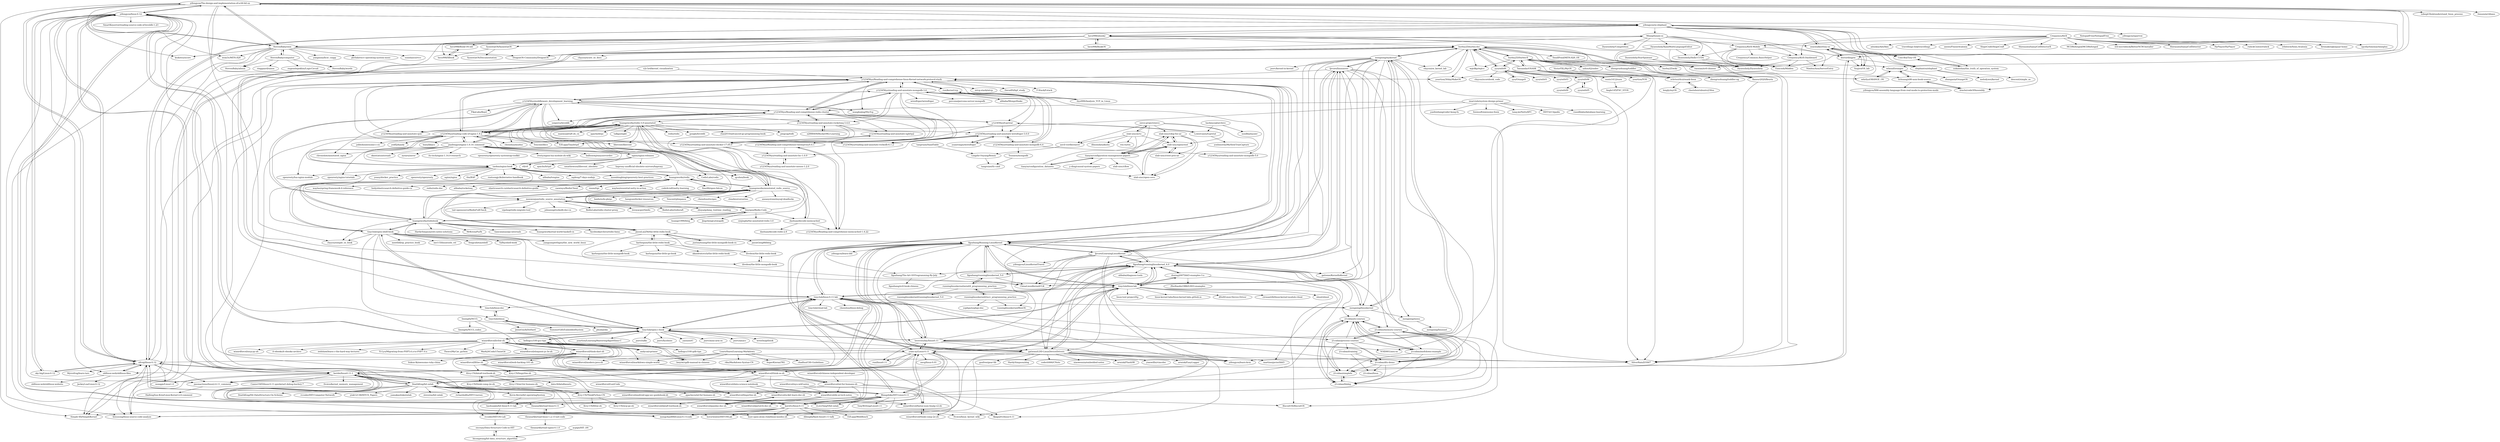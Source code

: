 digraph G {
"yifengyou/The-design-and-implementation-of-a-64-bit-os" -> "Simple-XX/SimpleKernel" ["e"=1]
"yifengyou/The-design-and-implementation-of-a-64-bit-os" -> "yifengyou/linux-0.12"
"yifengyou/The-design-and-implementation-of-a-64-bit-os" -> "tobegit3hub/understand_linux_process" ["e"=1]
"yifengyou/The-design-and-implementation-of-a-64-bit-os" -> "wlmnzf/oranges"
"yifengyou/The-design-and-implementation-of-a-64-bit-os" -> "kiukotsu/ucore" ["e"=1]
"yifengyou/The-design-and-implementation-of-a-64-bit-os" -> "yifengyou/sparrow" ["e"=1]
"yifengyou/The-design-and-implementation-of-a-64-bit-os" -> "chyyuu/simple_os_book" ["e"=1]
"yifengyou/The-design-and-implementation-of-a-64-bit-os" -> "woai3c/MIT6.828" ["e"=1]
"yifengyou/The-design-and-implementation-of-a-64-bit-os" -> "yourtion/30dayMakeOS" ["e"=1]
"yifengyou/The-design-and-implementation-of-a-64-bit-os" -> "yifengyou/os-elephant"
"yifengyou/The-design-and-implementation-of-a-64-bit-os" -> "ranxian/xv6-chinese" ["e"=1]
"yifengyou/The-design-and-implementation-of-a-64-bit-os" -> "doctording/os"
"yifengyou/The-design-and-implementation-of-a-64-bit-os" -> "ultraji/linux-0.12"
"yifengyou/The-design-and-implementation-of-a-64-bit-os" -> "foxsen/archbase" ["e"=1]
"yifengyou/The-design-and-implementation-of-a-64-bit-os" -> "StevenBaby/onix"
"y123456yz/reading-and-annotate-mongodb-3.6" -> "y123456yz/reading-and-annotate-wiredtiger-3.0.0"
"y123456yz/reading-and-annotate-mongodb-3.6" -> "y123456yz/middleware_development_learning"
"y123456yz/reading-and-annotate-mongodb-3.6" -> "y123456yz/reading-and-annotate-mongodb-4.4"
"y123456yz/reading-and-annotate-mongodb-3.6" -> "y123456yz/Reading-and-comprehense-redis-cluster"
"y123456yz/reading-and-annotate-mongodb-3.6" -> "y123456yz/Reading-and-comprehense-linux-Kernel-network-protocol-stack"
"y123456yz/reading-and-annotate-mongodb-3.6" -> "y123456yz/reading-and-annotate-mongodb-5.0"
"y123456yz/reading-and-annotate-mongodb-3.6" -> "y123456yz/reading-and-annotate-docker-17.05.0"
"y123456yz/reading-and-annotate-mongodb-3.6" -> "y123456yz/reading-and-annotate-rocketmq-3.4.6"
"y123456yz/reading-and-annotate-mongodb-3.6" -> "y123456yz/reading-and-annotate-rocksdb-6.1.2"
"y123456yz/reading-and-annotate-mongodb-3.6" -> "yuanrongxi/wiredtiger"
"y123456yz/reading-and-annotate-mongodb-3.6" -> "wiredtiger/wiredtiger" ["e"=1]
"y123456yz/reading-and-annotate-mongodb-3.6" -> "y123456yz/tcprstat"
"y123456yz/reading-and-annotate-mongodb-3.6" -> "percona/percona-server-mongodb" ["e"=1]
"y123456yz/reading-and-annotate-mongodb-3.6" -> "y123456yz/reading-code-of-nginx-1.9.2"
"y123456yz/reading-and-annotate-mongodb-3.6" -> "alibaba/MongoShake" ["e"=1]
"seaswalker/tiny-os" -> "fuujiro/OS_lab"
"seaswalker/tiny-os" -> "yifengyou/os-elephant"
"seaswalker/tiny-os" -> "elephantos/elephant"
"seaswalker/tiny-os" -> "Cooi-Boi/Tiny-OS"
"seaswalker/tiny-os" -> "liracle/codeOfAssembly"
"seaswalker/tiny-os" -> "doctording/os"
"ljrcore/linuxmooc" -> "ljrcore/LearningLinuxKernel"
"ljrcore/linuxmooc" -> "figozhang/runninglinuxkernel_4.0"
"ljrcore/linuxmooc" -> "ChinaLinuxKernel/CLK" ["e"=1]
"ljrcore/linuxmooc" -> "figozhang/Running-LinuxKernel"
"ljrcore/linuxmooc" -> "mengning/linuxkernel"
"ljrcore/linuxmooc" -> "21cnbao/memory-courses"
"ljrcore/linuxmooc" -> "y123456yz/Reading-and-comprehense-linux-Kernel-network-protocol-stack"
"ljrcore/linuxmooc" -> "jasonactions/linux2.6.11_comment"
"ljrcore/linuxmooc" -> "yifengyou/learn-kvm" ["e"=1]
"ljrcore/linuxmooc" -> "mengning/mykernel"
"y123456yz/middleware_development_learning" -> "y123456yz/Reading-and-comprehense-redis-cluster"
"y123456yz/middleware_development_learning" -> "y123456yz/reading-and-annotate-mongodb-3.6"
"y123456yz/middleware_development_learning" -> "y123456yz/Reading-and-comprehense-linux-Kernel-network-protocol-stack"
"y123456yz/middleware_development_learning" -> "y123456yz/reading-and-annotate-rocksdb-6.1.2"
"y123456yz/middleware_development_learning" -> "y123456yz/reading-code-of-nginx-1.9.2"
"y123456yz/middleware_development_learning" -> "y123456yz/reading-and-annotate-wiredtiger-3.0.0"
"y123456yz/middleware_development_learning" -> "y123456yz/tcprstat"
"y123456yz/middleware_development_learning" -> "y123456yz/reading-and-annotate-quic" ["e"=1]
"y123456yz/middleware_development_learning" -> "y123456yz/reading-and-annotate-rocketmq-3.4.6"
"y123456yz/middleware_development_learning" -> "y123456yz/reading-and-annotate-docker-17.05.0"
"y123456yz/middleware_development_learning" -> "menwenjun/redis_source_annotation"
"y123456yz/middleware_development_learning" -> "snipercy/leveldb" ["e"=1]
"y123456yz/middleware_development_learning" -> "PikaLabs/floyd" ["e"=1]
"y123456yz/middleware_development_learning" -> "chronolaw/annotated_nginx" ["e"=1]
"y123456yz/middleware_development_learning" -> "wangbojing/NtyTcp" ["e"=1]
"hurley25/hurlex-doc" -> "hurley25/Hurlex-II"
"hurley25/hurlex-doc" -> "SilverRainZ/OS67" ["e"=1]
"hurley25/hurlex-doc" -> "ranxian/xv6-chinese" ["e"=1]
"hurley25/hurlex-doc" -> "hurley25/wiki"
"hurley25/hurlex-doc" -> "flaneur2020/fleurix"
"hurley25/hurlex-doc" -> "mengning/mykernel"
"hurley25/hurlex-doc" -> "Simple-XX/SimpleKernel" ["e"=1]
"hurley25/hurlex-doc" -> "chyyuu/os_kernel_lab" ["e"=1]
"hurley25/hurlex-doc" -> "yyu/osfs00"
"hurley25/hurlex-doc" -> "DeathKing/hit-oslab"
"hurley25/hurlex-doc" -> "SmallPond/MIT6.828_OS" ["e"=1]
"hurley25/hurlex-doc" -> "tinyclub/linux-0.11-lab"
"hurley25/hurlex-doc" -> "chyyuu/ucore_os_docs" ["e"=1]
"hurley25/hurlex-doc" -> "yourtion/30dayMakeOS" ["e"=1]
"hurley25/hurlex-doc" -> "wgtdkp/wgtcc" ["e"=1]
"loveveryday/linux0.11" -> "tinyclub/linux-0.11-lab"
"loveveryday/linux0.11" -> "yuan-xy/Linux-0.11"
"loveveryday/linux0.11" -> "run/linux0.11"
"loveveryday/linux0.11" -> "figozhang/Running-LinuxKernel"
"loveveryday/linux0.11" -> "y123456yz/Reading-and-comprehense-linux-Kernel-network-protocol-stack"
"loveveryday/linux0.11" -> "figozhang/runninglinuxkernel_4.0"
"loveveryday/linux0.11" -> "mengning/mykernel"
"loveveryday/linux0.11" -> "tinyclub/open-c-book"
"loveveryday/linux0.11" -> "gatieme/LDD-LinuxDeviceDrivers"
"loveveryday/linux0.11" -> "SilverRainZ/OS67" ["e"=1]
"loveveryday/linux0.11" -> "Akagi201/linux-0.11"
"loveveryday/linux0.11" -> "VOID001/neu-os"
"beride/linux0.11-1" -> "mengchao666/Linux-0.11code" ["e"=1]
"beride/linux0.11-1" -> "liexusong/linux-source-code-analyze" ["e"=1]
"beride/linux0.11-1" -> "Camio1945/linux-0.11-quickstart-debug-bochs2.7"
"beride/linux0.11-1" -> "Wangzhike/HIT-Linux-0.11"
"beride/linux0.11-1" -> "yuan-xy/Linux-0.11"
"beride/linux0.11-1" -> "karottc/linux-0.11"
"beride/linux0.11-1" -> "ultraji/linux-0.12"
"beride/linux0.11-1" -> "wanggx/Linux1.0"
"beride/linux0.11-1" -> "DeathKing/hit-oslab"
"beride/linux0.11-1" -> "yifengyou/linux-0.12"
"beride/linux0.11-1" -> "jasonactions/linux2.6.11_comment"
"beride/linux0.11-1" -> "figozhang/Running-LinuxKernel"
"beride/linux0.11-1" -> "theanarkh/read-linux-0.11"
"beride/linux0.11-1" -> "0voice/kernel_memory_management" ["e"=1]
"wizardforcel/think-dast-zh" -> "wizardforcel/llthw-zh"
"wizardforcel/think-dast-zh" -> "wizardforcel/web-hacking-101-zh"
"wizardforcel/think-dast-zh" -> "wizardforcel/lcthw-zh"
"wizardforcel/think-dast-zh" -> "wizardforcel/think-os-zh"
"wizardforcel/think-dast-zh" -> "Kivy-CN/lmpythw-zh"
"wizardforcel/think-dast-zh" -> "wizardforcel/modern-java-zh"
"Kivy-CN/lmpythw-zh" -> "Kivy-CN/ThinkPython-CN"
"21cnbao/simplefs" -> "21cnbao/libdep"
"21cnbao/simplefs" -> "21cnbao/io-courses"
"suxin1412/suos" -> "Angle145/FSC_STOS"
"wizardforcel/llthw-zh" -> "wizardforcel/lcthw-zh"
"wizardforcel/llthw-zh" -> "wizardforcel/lmpythw-zh"
"wizardforcel/llthw-zh" -> "wizardforcel/think-dast-zh"
"wizardforcel/llthw-zh" -> "wizardforcel/ml-for-humans-zh"
"wizardforcel/llthw-zh" -> "Kivy-CN/lmpythw-zh"
"wizardforcel/llthw-zh" -> "wizardforcel/think-os-zh"
"wizardforcel/llthw-zh" -> "Kivy-CN/data8-textbook-zh"
"zchrissirhcz/osask-linux" -> "lengly/myOS"
"zchrissirhcz/osask-linux" -> "cherishsir/ubuntu230os"
"mengning/mykernel" -> "jserv/kernel-in-kernel" ["e"=1]
"mengning/mykernel" -> "mengning/linuxkernel"
"mengning/mykernel" -> "figozhang/runninglinuxkernel_4.0"
"mengning/mykernel" -> "mengning/menu"
"mengning/mykernel" -> "hurley25/hurlex-doc"
"mengning/mykernel" -> "SilverRainZ/OS67" ["e"=1]
"mengning/mykernel" -> "ljrcore/linuxmooc"
"mengning/mykernel" -> "loveveryday/linux0.11"
"mengning/mykernel" -> "figozhang/Running-LinuxKernel"
"mengning/mykernel" -> "ljrcore/LearningLinuxKernel"
"mengning/mykernel" -> "tinyclub/linux-lab"
"mengning/mykernel" -> "gatieme/LDD-LinuxDeviceDrivers"
"mengning/mykernel" -> "gatieme/KernelInKernel"
"mengning/mykernel" -> "chyyuu/os_kernel_lab" ["e"=1]
"mengning/mykernel" -> "tinyclub/open-c-book"
"Kivy-CN/data8-textbook-zh" -> "Kivy-CN/think-comp-2e-zh"
"Kivy-CN/data8-textbook-zh" -> "data-8/data8assets" ["e"=1]
"Kivy-CN/data8-textbook-zh" -> "Kivy-CN/ml-for-humans-zh"
"daoluan/decode-memcached" -> "jianfengye/nginx-1.0.14_comment"
"daoluan/decode-memcached" -> "y123456yz/Reading-and-comprehense-memcached-1.4.22"
"daoluan/decode-memcached" -> "daoluan/decode-redis-2.8"
"nginx/nginx-releases" -> "nmathewson/libevent_obsolete" ["e"=1]
"nginx/nginx-releases" -> "jianfengye/nginx-1.0.14_comment"
"nginx/nginx-releases" -> "haproxy-unofficial-obsolete-mirrors/haproxy" ["e"=1]
"nginx/nginx-releases" -> "v8/v8" ["e"=1]
"nginx/nginx-releases" -> "taobao/nginx-book"
"nginx/nginx-releases" -> "apache/httpd" ["e"=1]
"yifengyou/linux-0.12" -> "ultraji/linux-0.12"
"yifengyou/linux-0.12" -> "sky-big/Linux-0.12"
"yifengyou/linux-0.12" -> "yifengyou/The-design-and-implementation-of-a-64-bit-os"
"yifengyou/linux-0.12" -> "yifengyou/os-elephant"
"yifengyou/linux-0.12" -> "liexusong/linux-source-code-analyze" ["e"=1]
"yifengyou/linux-0.12" -> "oldlinux-web/oldlinux-files"
"yifengyou/linux-0.12" -> "yifengyou/learn-kvm" ["e"=1]
"yifengyou/linux-0.12" -> "beride/linux0.11-1"
"yifengyou/linux-0.12" -> "gatieme/LDD-LinuxDeviceDrivers"
"yifengyou/linux-0.12" -> "SmartKeyerror/reading-source-code-of-leveldb-1.23" ["e"=1]
"yifengyou/linux-0.12" -> "karottc/linux-0.11"
"yifengyou/linux-0.12" -> "mengchao666/Linux-0.11code" ["e"=1]
"yifengyou/linux-0.12" -> "StevenBaby/onix"
"yifengyou/linux-0.12" -> "yuan-xy/Linux-0.11"
"yifengyou/linux-0.12" -> "jasonactions/linux2.6.11_comment"
"Kivy-CN/ml-for-humans-zh" -> "apachecn/ml-for-humans-zh"
"Kivy-CN/ml-for-humans-zh" -> "Kivy-CN/ThinkPython-CN"
"yifengyou/os-elephant" -> "seaswalker/tiny-os"
"yifengyou/os-elephant" -> "yifengyou/linux-0.12"
"yifengyou/os-elephant" -> "StevenBaby/onix"
"yifengyou/os-elephant" -> "yifengyou/The-design-and-implementation-of-a-64-bit-os"
"yifengyou/os-elephant" -> "ultraji/linux-0.12"
"yifengyou/os-elephant" -> "elephantos/elephant"
"yifengyou/os-elephant" -> "fuujiro/OS_lab"
"yifengyou/os-elephant" -> "xukanshan/the_truth_of_operation_system"
"yifengyou/os-elephant" -> "doctording/os"
"yifengyou/os-elephant" -> "liracle/codeOfAssembly"
"yifengyou/os-elephant" -> "yifengyou/sparrow" ["e"=1]
"yifengyou/os-elephant" -> "Cooi-Boi/Tiny-OS"
"yifengyou/os-elephant" -> "Minep/lunaix-os"
"yifengyou/os-elephant" -> "hzcx998/xbook2"
"y123456yz/reading-and-annotate-rocksdb-6.1.2" -> "y123456yz/reading-and-annotate-wiredtiger-3.0.0"
"VictorYXL/MyOS" -> "zchrissirhcz/osask-linux"
"jasonactions/linux2.6.11_comment" -> "HaifengSun-Kira/Linux-Kernel-2.6-comment"
"y123456yz/reading-and-annotate-wiredtiger-3.0.0" -> "yuanrongxi/wiredtiger"
"y123456yz/reading-and-annotate-wiredtiger-3.0.0" -> "y123456yz/reading-and-annotate-mongodb-4.4"
"y123456yz/reading-and-annotate-wiredtiger-3.0.0" -> "y123456yz/reading-and-annotate-rocksdb-6.1.2"
"y123456yz/reading-and-annotate-wiredtiger-3.0.0" -> "y123456yz/reading-and-annotate-lxc-1.0.9"
"21cnbao/process-courses" -> "21cnbao/memory-courses"
"21cnbao/process-courses" -> "21cnbao/io-courses"
"21cnbao/process-courses" -> "21cnbao/dts-demo"
"21cnbao/process-courses" -> "21cnbao/simplefs"
"21cnbao/process-courses" -> "21cnbao/libdep"
"21cnbao/process-courses" -> "21cnbao/training"
"21cnbao/process-courses" -> "21cnbao/meltdown-example"
"Kivy-CN/think-comp-2e-zh" -> "Kivy-CN/ThinkPython-CN"
"Kivy-CN/think-comp-2e-zh" -> "Kivy-CN/data8-textbook-zh"
"wizardforcel/eloquent-js-3e-zh" -> "liukun-lk/awesome-ruby-china" ["e"=1]
"21cnbao/dts-demo" -> "21cnbao/io-courses"
"21cnbao/dts-demo" -> "21cnbao/simplefs"
"21cnbao/dts-demo" -> "21cnbao/libdep"
"21cnbao/dts-demo" -> "21cnbao/memory-courses"
"21cnbao/dts-demo" -> "21cnbao/linux"
"y123456yz/reading-and-annotate-docker-17.05.0" -> "y123456yz/reading-and-annotate-lxc-1.0.9"
"y123456yz/reading-and-annotate-docker-17.05.0" -> "y123456yz/reading-and-annotate-mesos-1.2.0"
"y123456yz/reading-and-annotate-docker-17.05.0" -> "y123456yz/reading-and-annotate-nghttp2"
"21cnbao/meltdown-example" -> "21cnbao/simplefs"
"21cnbao/meltdown-example" -> "21cnbao/libdep"
"21cnbao/meltdown-example" -> "21cnbao/io-courses"
"wizardforcel/chinese-independent-developer" -> "wizardforcel/ml-for-humans-zh"
"21cnbao/memory-courses" -> "21cnbao/io-courses"
"21cnbao/memory-courses" -> "21cnbao/simplefs"
"21cnbao/memory-courses" -> "21cnbao/process-courses"
"21cnbao/memory-courses" -> "21cnbao/libdep"
"21cnbao/memory-courses" -> "21cnbao/dts-demo"
"21cnbao/memory-courses" -> "21cnbao/meltdown-example"
"21cnbao/io-courses" -> "21cnbao/simplefs"
"21cnbao/io-courses" -> "21cnbao/memory-courses"
"21cnbao/io-courses" -> "21cnbao/libdep"
"21cnbao/io-courses" -> "21cnbao/dts-demo"
"21cnbao/io-courses" -> "21cnbao/meltdown-example"
"21cnbao/libdep" -> "21cnbao/simplefs"
"21cnbao/libdep" -> "21cnbao/io-courses"
"theanarkh/read-linux-0.11" -> "theanarkh/read-linux-1.2.13-net-code"
"theanarkh/read-linux-1.2.13-net-code" -> "theanarkh/read-linux-0.11"
"theanarkh/read-linux-1.2.13-net-code" -> "theanarkh/read-nginx-0.1.0"
"wizardforcel/LeetCode" -> "wizardforcel/lmpythw-zh"
"hzcx998/Book-OS-old" -> "hzcx998/XBook"
"wizardforcel/scikit-learn-doc-zh" -> "wizardforcel/pandas-doc-zh"
"wizardforcel/ml-for-humans-zh" -> "wizardforcel/lmpythw-zh"
"wizardforcel/ml-for-humans-zh" -> "wizardforcel/ds-ai-tech-notes"
"wizardforcel/ml-for-humans-zh" -> "wizardforcel/fastai-num-linalg-v2-zh"
"wizardforcel/ml-for-humans-zh" -> "wizardforcel/pandas-doc-zh"
"wizardforcel/ml-for-humans-zh" -> "wizardforcel/think-comp-2e-zh"
"hzcx998/XBook" -> "hzcx998/Book-OS-old"
"fuujiro/OS_lab" -> "seaswalker/tiny-os"
"wizardforcel/ds-ai-tech-notes" -> "wizardforcel/fastai-num-linalg-v2-zh"
"wizardforcel/ds-ai-tech-notes" -> "wizardforcel/pandas-doc-zh"
"wizardforcel/ds-ai-tech-notes" -> "wizardforcel/pytorch-doc-zh"
"wizardforcel/think-comp-2e-zh" -> "wizardforcel/fastai-num-linalg-v2-zh"
"wizardforcel/nyu-mlif-notes" -> "wizardforcel/ds-ai-tech-notes"
"wizardforcel/nyu-mlif-notes" -> "wizardforcel/fastai-num-linalg-v2-zh"
"wizardforcel/lmpythw-zh" -> "wizardforcel/data8-textbook-zh"
"wizardforcel/pandas-doc-zh" -> "wizardforcel/scikit-learn-doc-zh"
"wizardforcel/android-app-sec-guidebook-zh" -> "wizardforcel/fastai-num-linalg-v2-zh"
"y123456yz/reading-and-annotate-mesos-1.2.0" -> "y123456yz/reading-and-annotate-lxc-1.0.9"
"wizardforcel/fastai-num-linalg-v2-zh" -> "wizardforcel/think-comp-2e-zh"
"huangzworks/redis-3.0-annotated" -> "y123456yz/reading-code-of-nginx-1.9.2"
"huangzworks/redis-3.0-annotated" -> "chenshuo/muduo" ["e"=1]
"huangzworks/redis-3.0-annotated" -> "Tencent/libco" ["e"=1]
"huangzworks/redis-3.0-annotated" -> "redis/redis" ["e"=1]
"huangzworks/redis-3.0-annotated" -> "CodisLabs/codis" ["e"=1]
"huangzworks/redis-3.0-annotated" -> "EZLippi/Tinyhttpd" ["e"=1]
"huangzworks/redis-3.0-annotated" -> "google/leveldb" ["e"=1]
"huangzworks/redis-3.0-annotated" -> "maemual/raft-zh_cn" ["e"=1]
"huangzworks/redis-3.0-annotated" -> "huangzworks/annotated_redis_source"
"huangzworks/redis-3.0-annotated" -> "apache/brpc" ["e"=1]
"huangzworks/redis-3.0-annotated" -> "libevent/libevent" ["e"=1]
"huangzworks/redis-3.0-annotated" -> "talkgo/night" ["e"=1]
"huangzworks/redis-3.0-annotated" -> "qyuhen/book" ["e"=1]
"huangzworks/redis-3.0-annotated" -> "chai2010/advanced-go-programming-book" ["e"=1]
"huangzworks/redis-3.0-annotated" -> "pingcap/tidb" ["e"=1]
"SynestiaOS/SynestiaOS" -> "SynestiaOS/Documentation"
"SynestiaOS/SynestiaOS" -> "hzcx998/XBook"
"imarvinle/system-design-primer" -> "y123456yz/reading-code-of-nginx-1.9.2"
"imarvinle/system-design-primer" -> "HDT3213/godis" ["e"=1]
"imarvinle/system-design-primer" -> "rosedblabs/database-learning" ["e"=1]
"imarvinle/system-design-primer" -> "yanfeizhang/coder-kung-fu" ["e"=1]
"imarvinle/system-design-primer" -> "y123456yz/Reading-and-comprehense-redis-cluster"
"imarvinle/system-design-primer" -> "fenixsoft/awesome-fenix" ["e"=1]
"imarvinle/system-design-primer" -> "tang-jie/NettyRPC" ["e"=1]
"hackmysql/archive" -> "Lowercases/tcprstat"
"hackmysql/archive" -> "noodba/myawr" ["e"=1]
"hellogcc/100-gcc-tips" -> "hellogcc/100-gdb-tips" ["e"=1]
"hellogcc/100-gcc-tips" -> "leeyiw/cgdb-manual-in-chinese"
"hellogcc/100-gcc-tips" -> "tinyclub/open-c-book"
"hellogcc/100-gcc-tips" -> "andycai/cprimer"
"StevenBaby/computer" -> "StevenBaby/onix"
"StevenBaby/computer" -> "StevenBaby/alinux"
"StevenBaby/computer" -> "eugenelepekhin/LogicCircuit"
"StevenBaby/computer" -> "StevenBaby/words"
"StevenBaby/computer" -> "ringgaard/sanos"
"karottc/linux-0.11" -> "yuan-xy/Linux-0.11"
"karottc/linux-0.11" -> "tinyclub/linux-0.11-lab"
"karottc/linux-0.11" -> "beride/linux0.11-1"
"karottc/linux-0.11" -> "Wangzhike/HIT-Linux-0.11"
"karottc/linux-0.11" -> "hust-open-atom-club/linux-insides-zh" ["e"=1]
"karottc/linux-0.11" -> "liexusong/linux-source-code-analyze" ["e"=1]
"karottc/linux-0.11" -> "mengchao666/Linux-0.11code" ["e"=1]
"karottc/linux-0.11" -> "yifengyou/linux-0.12"
"karottc/linux-0.11" -> "hoverwinter/HIT-OSLab" ["e"=1]
"karottc/linux-0.11" -> "ultraji/linux-0.12"
"karottc/linux-0.11" -> "dibingfa/flash-linux0.11-talk" ["e"=1]
"karottc/linux-0.11" -> "0voice/linux_kernel_wiki" ["e"=1]
"karottc/linux-0.11" -> "Simple-XX/SimpleKernel" ["e"=1]
"karottc/linux-0.11" -> "EZLippi/WebBench" ["e"=1]
"karottc/linux-0.11" -> "Akagi201/linux-0.11"
"yyu/osfs00" -> "yyu/OrangeS"
"yyu/osfs00" -> "yyu/osfs01"
"yyu/osfs00" -> "hurley25/hurlex-doc"
"yyu/osfs00" -> "hurley25/Hurlex-II"
"yyu/osfs00" -> "yyu/osfs03"
"yyu/osfs00" -> "SilverRainZ/OS67" ["e"=1]
"yyu/osfs00" -> "flaneur2020/fleurix"
"yyu/osfs00" -> "yyu/osfs06"
"yyu/osfs00" -> "whirlys/ORANGE_OS"
"yyu/osfs00" -> "chyyuu/ucorebook_code" ["e"=1]
"linyiqun/Redis-Code" -> "menwenjun/redis_source_annotation"
"linyiqun/Redis-Code" -> "huangzworks/annotated_redis_source"
"linyiqun/Redis-Code" -> "huangzworks/redis-3.0-annotated"
"linyiqun/Redis-Code" -> "xiejingfa/the-annotated-redis-3.0"
"linyiqun/Redis-Code" -> "huangzworks/redisbook"
"linyiqun/Redis-Code" -> "huangzworks/redis"
"linyiqun/Redis-Code" -> "daoluan/decode-memcached"
"linyiqun/Redis-Code" -> "huangz1990/blog"
"linyiqun/Redis-Code" -> "JingchengLi/swapdb" ["e"=1]
"hurley25/Hurlex-II" -> "hurley25/hurlex-doc"
"hurley25/Hurlex-II" -> "SilverRainZ/OS67" ["e"=1]
"hurley25/Hurlex-II" -> "hurley25/wiki"
"hurley25/Hurlex-II" -> "flaneur2020/fleurix"
"hurley25/Hurlex-II" -> "ranxian/xv6-chinese" ["e"=1]
"hurley25/Hurlex-II" -> "wgtdkp/wgtcc" ["e"=1]
"hurley25/Hurlex-II" -> "yyu/osfs00"
"hurley25/Hurlex-II" -> "szhou42/osdev" ["e"=1]
"hurley25/Hurlex-II" -> "Tassandar/OSASK"
"hurley25/Hurlex-II" -> "VOID001/neu-os"
"hurley25/Hurlex-II" -> "zhengruohuang/toddler"
"ljrcore/LearningLinuxKernel" -> "ljrcore/linuxmooc"
"ljrcore/LearningLinuxKernel" -> "figozhang/runninglinuxkernel_4.0"
"ljrcore/LearningLinuxKernel" -> "yifengyou/LinuxKernelTravel"
"ljrcore/LearningLinuxKernel" -> "figozhang/Running-LinuxKernel"
"ljrcore/LearningLinuxKernel" -> "gatieme/KernelInKernel"
"ljrcore/LearningLinuxKernel" -> "y123456yz/Reading-and-comprehense-linux-Kernel-network-protocol-stack"
"ljrcore/LearningLinuxKernel" -> "yifengyou/learn-kvm" ["e"=1]
"ljrcore/LearningLinuxKernel" -> "jasonactions/linux2.6.11_comment"
"ljrcore/LearningLinuxKernel" -> "ChinaLinuxKernel/CLK" ["e"=1]
"ljrcore/LearningLinuxKernel" -> "mengning/linuxkernel"
"ljrcore/LearningLinuxKernel" -> "gatieme/LDD-LinuxDeviceDrivers"
"huangzworks/redis" -> "huangzworks/redisbook"
"huangzworks/redis" -> "huangzworks/redis-3.0-annotated"
"huangzworks/redis" -> "huangzworks/annotated_redis_source"
"huangzworks/redis" -> "taobao/nginx-book"
"huangzworks/redis" -> "waylau/spring-framework-4-reference" ["e"=1]
"huangzworks/redis" -> "looly/elasticsearch-definitive-guide-cn" ["e"=1]
"huangzworks/redis" -> "redis/redis-doc" ["e"=1]
"huangzworks/redis" -> "alibaba/rocketmq" ["e"=1]
"huangzworks/redis" -> "elasticsearch-cn/elasticsearch-definitive-guide" ["e"=1]
"huangzworks/redis" -> "tinyclub/open-shell-book"
"huangzworks/redis" -> "caoxinyu/RedisClient" ["e"=1]
"huangzworks/redis" -> "reeze/tipi" ["e"=1]
"huangzworks/redis" -> "waylau/essential-netty-in-action" ["e"=1]
"huangzworks/redis" -> "code4craft/netty-learning" ["e"=1]
"huangzworks/redis" -> "XiaoMi/open-falcon" ["e"=1]
"cherishsir/ubuntu230os" -> "zchrissirhcz/osask-linux"
"DeathKing/hit-oslab" -> "hoverwinter/HIT-OSLab" ["e"=1]
"DeathKing/hit-oslab" -> "Wangzhike/HIT-Linux-0.11"
"DeathKing/hit-oslab" -> "rccoder/HIT-OS-Lab"
"DeathKing/hit-oslab" -> "DeathKing/Hit-DataStructure-On-Scheme"
"DeathKing/hit-oslab" -> "rccoder/HIT-Computer-Network" ["e"=1]
"DeathKing/hit-oslab" -> "Kevin-Kevin/hit-operatingSystem"
"DeathKing/hit-oslab" -> "beride/linux0.11-1"
"DeathKing/hit-oslab" -> "yink12138/HITCS_Papers" ["e"=1]
"DeathKing/hit-oslab" -> "tinyclub/linux-0.11-lab"
"DeathKing/hit-oslab" -> "yamakasiluke/oslab"
"DeathKing/hit-oslab" -> "hurley25/hurlex-doc"
"DeathKing/hit-oslab" -> "haohuaijin/hit-linux-0.11-lab"
"DeathKing/hit-oslab" -> "steverao/hit-oslab"
"DeathKing/hit-oslab" -> "richardodliu/HIT-Courses" ["e"=1]
"DeathKing/hit-oslab" -> "iLoveTangY/hit-oslab"
"ilivebox/the-little-redis-book" -> "ilivebox/the-little-mongodb-book"
"hzcx998/xbook2" -> "hzcx998/BookOS"
"hzcx998/xbook2" -> "hzcx998/XBook"
"hzcx998/xbook2" -> "SynestiaOS/SynestiaOS"
"hzcx998/xbook2" -> "seaswalker/tiny-os"
"hzcx998/xbook2" -> "hzcx998/Book-OS-old"
"hzcx998/xbook2" -> "DragonOS-Community/DragonOS" ["e"=1]
"hzcx998/xbook2" -> "hurley25/hurlex-doc"
"hzcx998/xbook2" -> "wlmnzf/oranges"
"hzcx998/xbook2" -> "Simple-XX/SimpleKernel" ["e"=1]
"figozhang/runninglinuxkernel_5.0" -> "figozhang/runninglinuxkernel_4.0"
"figozhang/runninglinuxkernel_5.0" -> "figozhang/Running-LinuxKernel"
"figozhang/runninglinuxkernel_5.0" -> "runninglinuxkernel/arm64_programming_practice"
"figozhang/runninglinuxkernel_5.0" -> "ChinaLinuxKernel/CLK" ["e"=1]
"liracle/codeOfAssembly" -> "lichuang/x86-asm-book-source"
"ilivebox/the-little-mongodb-book" -> "ilivebox/the-little-redis-book"
"21cnbao/training" -> "21cnbao/linux"
"21cnbao/training" -> "21cnbao/dts-demo"
"xlab-uiuc/cdep-fse-ae" -> "xlab-uiuc/openctest"
"xlab-uiuc/cdep-fse-ae" -> "tianyin/configuration-management-papers"
"xlab-uiuc/cdep-fse-ae" -> "xlab-uiuc/ctest-prio-ae"
"xlab-uiuc/cdep-fse-ae" -> "xlab-uiuc/open-cevo"
"mengning/menu" -> "mengning/linuxnet"
"acpipe/HIT_DS" -> "bicongwang/hit-data_structure_algorithm"
"yyu/osfs05" -> "yyu/osfs06"
"yyu/osfs06" -> "yyu/osfs05"
"yyu/osfs06" -> "yyu/osfs09"
"Tsunaou/mongodb" -> "tangruize/tlc-cmd"
"wizardforcel/markdown-simple-world" -> "wizardforcel/think-os-zh"
"JasonLai256/the-little-redis-book" -> "justinyhuang/the-little-mongodb-book-cn"
"JasonLai256/the-little-redis-book" -> "huangzworks/annotated_redis_source"
"JasonLai256/the-little-redis-book" -> "karlseguin/the-little-redis-book"
"JasonLai256/the-little-redis-book" -> "ilivebox/the-little-mongodb-book"
"JasonLai256/the-little-redis-book" -> "ilivebox/the-little-redis-book"
"JasonLai256/the-little-redis-book" -> "jasonGeng88/blog" ["e"=1]
"JasonLai256/the-little-redis-book" -> "huangzworks/redisbook"
"justinyhuang/the-little-mongodb-book-cn" -> "JasonLai256/the-little-redis-book"
"tinyclub/linux-0.11-lab" -> "yuan-xy/Linux-0.11"
"tinyclub/linux-0.11-lab" -> "tinyclub/linux-lab"
"tinyclub/linux-0.11-lab" -> "loveveryday/linux0.11"
"tinyclub/linux-0.11-lab" -> "karottc/linux-0.11"
"tinyclub/linux-0.11-lab" -> "figozhang/runninglinuxkernel_4.0"
"tinyclub/linux-0.11-lab" -> "figozhang/Running-LinuxKernel"
"tinyclub/linux-0.11-lab" -> "Wangzhike/HIT-Linux-0.11"
"tinyclub/linux-0.11-lab" -> "DeathKing/hit-oslab"
"tinyclub/linux-0.11-lab" -> "tinyclub/cloud-lab"
"tinyclub/linux-0.11-lab" -> "tinyclub/open-c-book"
"tinyclub/linux-0.11-lab" -> "mengning/linuxkernel"
"tinyclub/linux-0.11-lab" -> "Akagi201/linux-0.11"
"tinyclub/linux-0.11-lab" -> "hurley25/hurlex-doc"
"tinyclub/linux-0.11-lab" -> "chenshuo/linux-debug" ["e"=1]
"tinyclub/linux-0.11-lab" -> "tinyclub/linux-doc"
"tinyclub/open-shell-book" -> "tinyclub/open-c-book"
"tinyclub/open-shell-book" -> "meetbill/op_practice_book" ["e"=1]
"tinyclub/open-shell-book" -> "tinyclub/elinux"
"tinyclub/open-shell-book" -> "taobao/nginx-book"
"tinyclub/open-shell-book" -> "huangzworks/redisbook"
"tinyclub/open-shell-book" -> "yangyangwithgnu/the_new_world_linux" ["e"=1]
"tinyclub/open-shell-book" -> "chyyuu/simple_os_book" ["e"=1]
"tinyclub/open-shell-book" -> "tinyclub/linux-doc"
"tinyclub/open-shell-book" -> "huangzworks/redis"
"tinyclub/open-shell-book" -> "tinyclub/linux-lab"
"tinyclub/open-shell-book" -> "figozhang/Running-LinuxKernel"
"tinyclub/open-shell-book" -> "me115/linuxtools_rst" ["e"=1]
"tinyclub/open-shell-book" -> "fengyuhetao/shell" ["e"=1]
"tinyclub/open-shell-book" -> "52fhy/shell-book" ["e"=1]
"tinyclub/open-shell-book" -> "tinyclub/linux-0.11-lab"
"runninglinuxkernel/arm64_programming_practice" -> "runninglinuxkernel/riscv_programming_practice"
"runninglinuxkernel/arm64_programming_practice" -> "runninglinuxkernel/BenOS"
"runninglinuxkernel/arm64_programming_practice" -> "runninglinuxkernel/runninglinuxkernel_5.0"
"runninglinuxkernel/arm64_programming_practice" -> "figozhang/runninglinuxkernel_5.0"
"tinyclub/elinux" -> "phodal/eks" ["e"=1]
"tinyclub/elinux" -> "tinyclub/open-c-book"
"tinyclub/elinux" -> "tinyclub/linux-doc"
"tinyclub/elinux" -> "JesseGuoX/DoHard" ["e"=1]
"tinyclub/elinux" -> "SummerGift/EmbeddedSystem" ["e"=1]
"Wangzhike/HIT-Linux-0.11" -> "DeathKing/hit-oslab"
"Wangzhike/HIT-Linux-0.11" -> "hoverwinter/HIT-OSLab" ["e"=1]
"Wangzhike/HIT-Linux-0.11" -> "beride/linux0.11-1"
"Wangzhike/HIT-Linux-0.11" -> "karottc/linux-0.11"
"Wangzhike/HIT-Linux-0.11" -> "yuan-xy/Linux-0.11"
"Wangzhike/HIT-Linux-0.11" -> "TonyWriting/Linux0.11"
"Wangzhike/HIT-Linux-0.11" -> "tinyclub/linux-0.11-lab"
"Wangzhike/HIT-Linux-0.11" -> "mengchao666/Linux-0.11code" ["e"=1]
"Wangzhike/HIT-Linux-0.11" -> "haohuaijin/hit-linux-0.11-lab"
"Wangzhike/HIT-Linux-0.11" -> "ultraji/linux-0.12"
"Wangzhike/HIT-Linux-0.11" -> "figozhang/runninglinuxkernel_4.0"
"Wangzhike/HIT-Linux-0.11" -> "iLoveTangY/hit-oslab"
"Wangzhike/HIT-Linux-0.11" -> "theanarkh/read-linux-0.11"
"Wangzhike/HIT-Linux-0.11" -> "BiscuitOS/BiscuitOS" ["e"=1]
"Wangzhike/HIT-Linux-0.11" -> "hurley25/hurlex-doc"
"sieve-project/sieve" -> "xlab-uiuc/acto"
"sieve-project/sieve" -> "anvil-verifier/anvil"
"sieve-project/sieve" -> "xlab-uiuc/openctest"
"sieve-project/sieve" -> "xlab-uiuc/open-cevo"
"sieve-project/sieve" -> "tianyin/configuration-management-papers"
"sieve-project/sieve" -> "xlab-uiuc/cdep-fse-ae"
"karlseguin/the-little-redis-book" -> "karlseguin/the-little-mongodb-book" ["e"=1]
"karlseguin/the-little-redis-book" -> "JasonLai256/the-little-redis-book"
"karlseguin/the-little-redis-book" -> "karlseguin/the-little-go-book" ["e"=1]
"karlseguin/the-little-redis-book" -> "ilivebox/the-little-redis-book"
"karlseguin/the-little-redis-book" -> "akandratovich/the-little-redis-book" ["e"=1]
"tinyclub/open-c-book" -> "tinyclub/open-shell-book"
"tinyclub/open-c-book" -> "tinyclub/elinux"
"tinyclub/open-c-book" -> "tinyclub/linux-lab"
"tinyclub/open-c-book" -> "wrestle/gitbook" ["e"=1]
"tinyclub/open-c-book" -> "yourtion/LearningMasteringAlgorithms-C" ["e"=1]
"tinyclub/open-c-book" -> "jserv/talks" ["e"=1]
"tinyclub/open-c-book" -> "jserv/facebooc" ["e"=1]
"tinyclub/open-c-book" -> "tinyclub/linux-0.11-lab"
"tinyclub/open-c-book" -> "yaouser/C" ["e"=1]
"tinyclub/open-c-book" -> "hellogcc/100-gcc-tips"
"tinyclub/open-c-book" -> "jserv/mini-arm-os" ["e"=1]
"tinyclub/open-c-book" -> "loveveryday/linux0.11"
"tinyclub/open-c-book" -> "wizardforcel/lcthw-zh"
"tinyclub/open-c-book" -> "jserv/amacc" ["e"=1]
"tinyclub/open-c-book" -> "gatieme/LDD-LinuxDeviceDrivers"
"yyu/OrangeS" -> "yyu/osfs00"
"haohuaijin/hit-linux-0.11-lab" -> "rccoder/HIT-OS-Lab"
"Cooi-Boi/Tiny-OS" -> "xukanshan/the_truth_of_operation_system"
"Kevin-Kevin/hit-operatingSystem" -> "haohuaijin/hit-linux-0.11-lab"
"xlab-uiuc/ctest-prio-ae" -> "xlab-uiuc/openctest"
"y123456yz/reading-and-annotate-mongodb-4.4" -> "y123456yz/reading-and-annotate-wiredtiger-3.0.0"
"y123456yz/reading-and-annotate-mongodb-4.4" -> "y123456yz/reading-and-annotate-mongodb-5.0"
"y123456yz/reading-and-annotate-mongodb-4.4" -> "y123456yz/reading-and-annotate-mongodb-3.6"
"y123456yz/reading-and-annotate-mongodb-4.4" -> "Tsunaou/mongodb"
"tianyin/configuration-management-papers" -> "xlab-uiuc/cdep-fse-ae"
"tianyin/configuration-management-papers" -> "tianyin/configuration_datasets"
"tianyin/configuration-management-papers" -> "xlab-uiuc/openctest"
"tianyin/configuration-management-papers" -> "y-ding/causal-system-papers"
"tianyin/configuration-management-papers" -> "xlab-uiuc/open-cevo"
"tianyin/configuration-management-papers" -> "xlab-uiuc/cflow"
"tianyin/configuration_datasets" -> "tianyin/configuration-management-papers"
"tianyin/configuration_datasets" -> "xlab-uiuc/cdep-fse-ae"
"tianyin/configuration_datasets" -> "xlab-uiuc/open-cevo"
"yuanrongxi/wiredtiger" -> "y123456yz/reading-and-annotate-wiredtiger-3.0.0"
"xlab-uiuc/openctest" -> "xlab-uiuc/ctest-prio-ae"
"xlab-uiuc/openctest" -> "xlab-uiuc/open-cevo"
"xlab-uiuc/openctest" -> "xlab-uiuc/cdep-fse-ae"
"xlab-uiuc/openctest" -> "tianyin/configuration-management-papers"
"hzcx998/BookOS" -> "hzcx998/xbook2"
"xlab-uiuc/open-cevo" -> "xlab-uiuc/openctest"
"runninglinuxkernel/riscv_programming_practice" -> "runninglinuxkernel/arm64_programming_practice"
"runninglinuxkernel/riscv_programming_practice" -> "runninglinuxkernel/BenOS"
"runninglinuxkernel/riscv_programming_practice" -> "sophgo/sophgo-doc" ["e"=1]
"jianfengye/nginx-1.0.14_comment" -> "daoluan/decode-memcached"
"jianfengye/nginx-1.0.14_comment" -> "huangzworks/annotated_redis_source"
"jianfengye/nginx-1.0.14_comment" -> "y123456yz/reading-code-of-nginx-1.9.2"
"jianfengye/nginx-1.0.14_comment" -> "chronolaw/annotated_nginx" ["e"=1]
"jianfengye/nginx-1.0.14_comment" -> "oknet/atsinternals" ["e"=1]
"jianfengye/nginx-1.0.14_comment" -> "zyearn/zaver" ["e"=1]
"jianfengye/nginx-1.0.14_comment" -> "nginx/nginx-releases"
"jianfengye/nginx-1.0.14_comment" -> "y123456yz/Reading-and-comprehense-redis-cluster"
"jianfengye/nginx-1.0.14_comment" -> "its-tech/nginx-1.14.0-research"
"jianfengye/nginx-1.0.14_comment" -> "y123456yz/Reading-and-comprehense-linux-Kernel-network-protocol-stack"
"jianfengye/nginx-1.0.14_comment" -> "openresty/openresty-systemtap-toolkit" ["e"=1]
"jianfengye/nginx-1.0.14_comment" -> "taobao/nginx-book"
"jianfengye/nginx-1.0.14_comment" -> "openresty/nginx-tutorials" ["e"=1]
"jianfengye/nginx-1.0.14_comment" -> "iresty/nginx-lua-module-zh-wiki" ["e"=1]
"jianfengye/nginx-1.0.14_comment" -> "balloonwj/easyserverdev" ["e"=1]
"y123456yz/reading-code-of-nginx-1.9.2" -> "y123456yz/Reading-and-comprehense-redis-cluster"
"y123456yz/reading-code-of-nginx-1.9.2" -> "huangzworks/redis-3.0-annotated"
"y123456yz/reading-code-of-nginx-1.9.2" -> "y123456yz/Reading-and-comprehense-linux-Kernel-network-protocol-stack"
"y123456yz/reading-code-of-nginx-1.9.2" -> "taobao/nginx-book"
"y123456yz/reading-code-of-nginx-1.9.2" -> "EZLippi/Tinyhttpd" ["e"=1]
"y123456yz/reading-code-of-nginx-1.9.2" -> "jobbole/awesome-c-cn" ["e"=1]
"y123456yz/reading-code-of-nginx-1.9.2" -> "yedf2/handy" ["e"=1]
"y123456yz/reading-code-of-nginx-1.9.2" -> "chenshuo/muduo" ["e"=1]
"y123456yz/reading-code-of-nginx-1.9.2" -> "Tencent/libco" ["e"=1]
"y123456yz/reading-code-of-nginx-1.9.2" -> "y123456yz/middleware_development_learning"
"y123456yz/reading-code-of-nginx-1.9.2" -> "jianfengye/nginx-1.0.14_comment"
"y123456yz/reading-code-of-nginx-1.9.2" -> "hust-open-atom-club/linux-insides-zh" ["e"=1]
"y123456yz/reading-code-of-nginx-1.9.2" -> "libevent/libevent" ["e"=1]
"y123456yz/reading-code-of-nginx-1.9.2" -> "openresty/lua-nginx-module" ["e"=1]
"y123456yz/reading-code-of-nginx-1.9.2" -> "hnes/libaco" ["e"=1]
"StevenBaby/onix" -> "StevenBaby/computer"
"StevenBaby/onix" -> "StevenBaby/alinux"
"StevenBaby/onix" -> "Minep/lunaix-os"
"StevenBaby/onix" -> "yangminz/bcst_csapp" ["e"=1]
"StevenBaby/onix" -> "StevenBaby/words"
"StevenBaby/onix" -> "woai3c/MIT6.828" ["e"=1]
"StevenBaby/onix" -> "yifengyou/os-elephant"
"StevenBaby/onix" -> "plctlab/riscv-operating-system-mooc" ["e"=1]
"StevenBaby/onix" -> "yifengyou/The-design-and-implementation-of-a-64-bit-os"
"StevenBaby/onix" -> "kiukotsu/ucore" ["e"=1]
"StevenBaby/onix" -> "yifengyou/linux-0.12"
"StevenBaby/onix" -> "DragonOS-Community/DragonOS" ["e"=1]
"StevenBaby/onix" -> "Simple-XX/SimpleKernel" ["e"=1]
"StevenBaby/onix" -> "sunshaoce/rvcc" ["e"=1]
"StevenBaby/onix" -> "ultraji/linux-0.12"
"y123456yz/Reading-and-comprehense-linux-Kernel-network-protocol-stack" -> "y123456yz/reading-code-of-nginx-1.9.2"
"y123456yz/Reading-and-comprehense-linux-Kernel-network-protocol-stack" -> "run/kernel-tcp"
"y123456yz/Reading-and-comprehense-linux-Kernel-network-protocol-stack" -> "y123456yz/Reading-and-comprehense-redis-cluster"
"y123456yz/Reading-and-comprehense-linux-Kernel-network-protocol-stack" -> "y123456yz/middleware_development_learning"
"y123456yz/Reading-and-comprehense-linux-Kernel-network-protocol-stack" -> "gatieme/LDD-LinuxDeviceDrivers"
"y123456yz/Reading-and-comprehense-linux-Kernel-network-protocol-stack" -> "y123456yz/reading-and-annotate-mongodb-3.6"
"y123456yz/Reading-and-comprehense-linux-Kernel-network-protocol-stack" -> "liexusong/linux-source-code-analyze" ["e"=1]
"y123456yz/Reading-and-comprehense-linux-Kernel-network-protocol-stack" -> "y123456yz/reading-and-annotate-quic" ["e"=1]
"y123456yz/Reading-and-comprehense-linux-Kernel-network-protocol-stack" -> "wangbojing/NtyTcp" ["e"=1]
"y123456yz/Reading-and-comprehense-linux-Kernel-network-protocol-stack" -> "hust-open-atom-club/linux-insides-zh" ["e"=1]
"y123456yz/Reading-and-comprehense-linux-Kernel-network-protocol-stack" -> "ljrcore/LearningLinuxKernel"
"y123456yz/Reading-and-comprehense-linux-Kernel-network-protocol-stack" -> "mtcp-stack/mtcp" ["e"=1]
"y123456yz/Reading-and-comprehense-linux-Kernel-network-protocol-stack" -> "DavadDi/bpf_study" ["e"=1]
"y123456yz/Reading-and-comprehense-linux-Kernel-network-protocol-stack" -> "F-Stack/f-stack" ["e"=1]
"y123456yz/Reading-and-comprehense-linux-Kernel-network-protocol-stack" -> "figozhang/Running-LinuxKernel"
"Crequency/KitX" -> "Crequency/KitX-Mobile"
"Crequency/KitX" -> "ShirasawaSama/CefDetector" ["e"=1]
"Crequency/KitX" -> "HyPlayer/HyPlayer" ["e"=1]
"Crequency/KitX" -> "rubickCenter/rubick" ["e"=1]
"Crequency/KitX" -> "irihitech/Semi.Avalonia" ["e"=1]
"Crequency/KitX" -> "firemakergk/aquar-home" ["e"=1]
"Crequency/KitX" -> "aduskin/AduSkin" ["e"=1]
"Crequency/KitX" -> "travellings-link/travellings" ["e"=1]
"Crequency/KitX" -> "epcdiy/timemachineplus"
"Crequency/KitX" -> "amwx/FluentAvalonia" ["e"=1]
"Crequency/KitX" -> "SlopeCraft/SlopeCraft" ["e"=1]
"Crequency/KitX" -> "ShirasawaSama/CefDetectorX" ["e"=1]
"Crequency/KitX" -> "MCDReforged/MCDReforged" ["e"=1]
"Crequency/KitX" -> "Crequency/KitX-Dashboard"
"Crequency/KitX" -> "std-microblock/BetterNCM-Installer" ["e"=1]
"Minep/lunaix-os" -> "StevenBaby/onix"
"Minep/lunaix-os" -> "DragonOS-Community/DragonOS" ["e"=1]
"Minep/lunaix-os" -> "Eaucooh/Midden"
"Minep/lunaix-os" -> "Dynesshely/Dynesshely"
"Minep/lunaix-os" -> "Dynesshely/Hello-CUDA"
"Minep/lunaix-os" -> "Dynesshely/Competition"
"Minep/lunaix-os" -> "Dynesshely/XamlMultiLanguageEditor"
"Minep/lunaix-os" -> "Crequency/KitX-Dashboard"
"Minep/lunaix-os" -> "Crequency/KitX-Mobile"
"duxing2007/ldd3-examples-3.x" -> "martinezjavier/ldd3" ["e"=1]
"duxing2007/ldd3-examples-3.x" -> "figozhang/runninglinuxkernel_4.0"
"duxing2007/ldd3-examples-3.x" -> "ZhuXiaolin1986/LDD3-examples"
"duxing2007/ldd3-examples-3.x" -> "tinyclub/linux-lab"
"x2c3z4/kernel_visualization" -> "ChinaLinuxKernel/CLK" ["e"=1]
"x2c3z4/kernel_visualization" -> "y123456yz/Reading-and-comprehense-linux-Kernel-network-protocol-stack"
"tinyclub/linux-doc" -> "tinyclub/elinux"
"yuan-xy/Linux-0.11" -> "tinyclub/linux-0.11-lab"
"yuan-xy/Linux-0.11" -> "karottc/linux-0.11"
"yuan-xy/Linux-0.11" -> "loveveryday/linux0.11"
"yuan-xy/Linux-0.11" -> "beride/linux0.11-1"
"yuan-xy/Linux-0.11" -> "Wangzhike/HIT-Linux-0.11"
"yuan-xy/Linux-0.11" -> "mengchao666/Linux-0.11code" ["e"=1]
"yuan-xy/Linux-0.11" -> "tinyclub/linux-lab"
"yuan-xy/Linux-0.11" -> "zavg/linux-0.01" ["e"=1]
"yuan-xy/Linux-0.11" -> "oldlinux-web/oldlinux-files"
"yuan-xy/Linux-0.11" -> "run/linux0.11"
"yuan-xy/Linux-0.11" -> "SilverRainZ/OS67" ["e"=1]
"yuan-xy/Linux-0.11" -> "yifengyou/linux-0.12"
"yuan-xy/Linux-0.11" -> "ultraji/linux-0.12"
"yuan-xy/Linux-0.11" -> "DeathKing/hit-oslab"
"yuan-xy/Linux-0.11" -> "figozhang/runninglinuxkernel_4.0"
"Dynesshely/StarSpawner" -> "Eaucooh/Midden"
"Dynesshely/StarSpawner" -> "Dynesshely/Dynesshely"
"Dynesshely/Hello-CUDA" -> "Eaucooh/Midden"
"Dynesshely/Hello-CUDA" -> "Dynesshely/Dynesshely"
"xlab-uiuc/acto" -> "sieve-project/sieve"
"xlab-uiuc/acto" -> "xlab-uiuc/openctest"
"xlab-uiuc/acto" -> "tianyin/configuration-management-papers"
"xlab-uiuc/acto" -> "anvil-verifier/anvil"
"xlab-uiuc/acto" -> "illinoisdata/kishu"
"xlab-uiuc/acto" -> "rex-rs/rex"
"rccoder/HIT-OS-Lab" -> "eecrazy/Data-Structure-Code-in-HIT"
"bicongwang/hit-data_structure_algorithm" -> "eecrazy/Data-Structure-Code-in-HIT"
"gatieme/LDD-LinuxDeviceDrivers" -> "hust-open-atom-club/linux-insides-zh" ["e"=1]
"gatieme/LDD-LinuxDeviceDrivers" -> "0voice/linux_kernel_wiki" ["e"=1]
"gatieme/LDD-LinuxDeviceDrivers" -> "gozfree/gear-lib" ["e"=1]
"gatieme/LDD-LinuxDeviceDrivers" -> "y123456yz/Reading-and-comprehense-linux-Kernel-network-protocol-stack"
"gatieme/LDD-LinuxDeviceDrivers" -> "liexusong/linux-source-code-analyze" ["e"=1]
"gatieme/LDD-LinuxDeviceDrivers" -> "HardySimpson/zlog" ["e"=1]
"gatieme/LDD-LinuxDeviceDrivers" -> "figozhang/Running-LinuxKernel"
"gatieme/LDD-LinuxDeviceDrivers" -> "coderit666/CNote" ["e"=1]
"gatieme/LDD-LinuxDeviceDrivers" -> "xiaowenxia/embedded-notes" ["e"=1]
"gatieme/LDD-LinuxDeviceDrivers" -> "figozhang/runninglinuxkernel_4.0"
"gatieme/LDD-LinuxDeviceDrivers" -> "martinezjavier/ldd3" ["e"=1]
"gatieme/LDD-LinuxDeviceDrivers" -> "armink/FlashDB" ["e"=1]
"gatieme/LDD-LinuxDeviceDrivers" -> "yianwillis/vimcdoc" ["e"=1]
"gatieme/LDD-LinuxDeviceDrivers" -> "armink/EasyLogger" ["e"=1]
"gatieme/LDD-LinuxDeviceDrivers" -> "yifengyou/learn-kvm" ["e"=1]
"wizardforcel/lcthw-zh" -> "wizardforcel/llthw-zh"
"wizardforcel/lcthw-zh" -> "wizardforcel/sicp-py-zh" ["e"=1]
"wizardforcel/lcthw-zh" -> "wizardforcel/think-os-zh"
"wizardforcel/lcthw-zh" -> "wizardforcel/think-dast-zh"
"wizardforcel/lcthw-zh" -> "tinyclub/open-c-book"
"wizardforcel/lcthw-zh" -> "Kivy-CN/data8-textbook-zh"
"wizardforcel/lcthw-zh" -> "it-ebooks/it-ebooks-archive" ["e"=1]
"wizardforcel/lcthw-zh" -> "wizardforcel/eloquent-js-3e-zh"
"wizardforcel/lcthw-zh" -> "wizardforcel/lmpythw-zh"
"wizardforcel/lcthw-zh" -> "wizardforcel/ml-for-humans-zh"
"wizardforcel/lcthw-zh" -> "zedshaw/learn-c-the-hard-way-lectures" ["e"=1]
"wizardforcel/lcthw-zh" -> "wizardforcel/markdown-simple-world"
"wizardforcel/lcthw-zh" -> "Yi-Lyu/Migrating-from-PHP5.6.x-to-PHP7.0.x" ["e"=1]
"wizardforcel/lcthw-zh" -> "Thoxvi/MyCar_python" ["e"=1]
"wizardforcel/lcthw-zh" -> "Mark24Code/15minGit" ["e"=1]
"elephantos/elephant" -> "melodywei/kernel"
"elephantos/elephant" -> "descent/simple_os"
"y123456yz/Reading-and-comprehense-memcached-1.4.22" -> "y123456yz/Reading-and-comprehense-twemproxy0.4.1"
"y123456yz/Reading-and-comprehense-redis-cluster" -> "y123456yz/reading-code-of-nginx-1.9.2"
"y123456yz/Reading-and-comprehense-redis-cluster" -> "y123456yz/middleware_development_learning"
"y123456yz/Reading-and-comprehense-redis-cluster" -> "y123456yz/Reading-and-comprehense-linux-Kernel-network-protocol-stack"
"y123456yz/Reading-and-comprehense-redis-cluster" -> "y123456yz/reading-and-annotate-mongodb-3.6"
"y123456yz/Reading-and-comprehense-redis-cluster" -> "y123456yz/Reading-and-comprehense-memcached-1.4.22"
"y123456yz/Reading-and-comprehense-redis-cluster" -> "y123456yz/reading-and-annotate-rocketmq-3.4.6"
"y123456yz/Reading-and-comprehense-redis-cluster" -> "y123456yz/reading-and-annotate-quic" ["e"=1]
"y123456yz/Reading-and-comprehense-redis-cluster" -> "y123456yz/reading-and-annotate-docker-17.05.0"
"y123456yz/Reading-and-comprehense-redis-cluster" -> "y123456yz/Reading-and-comprehense-twemproxy0.4.1"
"y123456yz/Reading-and-comprehense-redis-cluster" -> "snipercy/leveldb" ["e"=1]
"y123456yz/Reading-and-comprehense-redis-cluster" -> "y123456yz/tcprstat"
"y123456yz/Reading-and-comprehense-redis-cluster" -> "y123456yz/reading-and-annotate-nghttp2"
"y123456yz/Reading-and-comprehense-redis-cluster" -> "jianfengye/nginx-1.0.14_comment"
"y123456yz/Reading-and-comprehense-redis-cluster" -> "y123456yz/reading-and-annotate-rocksdb-6.1.2"
"y123456yz/Reading-and-comprehense-redis-cluster" -> "huangzworks/redis-3.0-annotated"
"NotepadFree/NotepadFree" -> "epcdiy/timemachineplus"
"zhengruohuang/toddler" -> "zhengruohuang/toddler-ng"
"fzyz999/Analysis_TCP_in_Linux" -> "run/kernel-tcp"
"fzyz999/Analysis_TCP_in_Linux" -> "y123456yz/Reading-and-comprehense-linux-Kernel-network-protocol-stack"
"Crequency/KitX-Mobile" -> "Crequency/KitX-Dashboard"
"Crequency/KitX-Mobile" -> "Eaucooh/Midden"
"Crequency/KitX-Mobile" -> "Dynesshely/Dynesshely"
"Crequency/KitX-Mobile" -> "NimbusAsm/ServerEntry"
"Crequency/KitX-Mobile" -> "Dynesshely/Hello-CUDA"
"Crequency/KitX-Mobile" -> "Crequency/Common.BasicHelper"
"mengning/linuxkernel" -> "mengning/mykernel"
"mengning/linuxkernel" -> "mengning/menu"
"mengning/linuxkernel" -> "figozhang/runninglinuxkernel_4.0"
"mengning/linuxkernel" -> "21cnbao/io-courses"
"anvil-verifier/anvil" -> "Lingzhi-Ouyang/Remix"
"Crequency/KitX-Dashboard" -> "Eaucooh/Midden"
"Crequency/KitX-Dashboard" -> "Dynesshely/Dynesshely"
"Crequency/KitX-Dashboard" -> "NimbusAsm/ServerEntry"
"Dynesshely/XamlMultiLanguageEditor" -> "Eaucooh/Midden"
"Dynesshely/XamlMultiLanguageEditor" -> "Dynesshely/Dynesshely"
"Dynesshely/XamlMultiLanguageEditor" -> "Dynesshely/Hello-CUDA"
"Tassandar/OSASK" -> "yourtion/30dayMakeOS" ["e"=1]
"Tassandar/OSASK" -> "zchrissirhcz/osask-linux"
"Tassandar/OSASK" -> "hurley25/Hurlex-II"
"Tassandar/OSASK" -> "yourtion/YOS"
"Tassandar/OSASK" -> "suxin1412/suos"
"Tassandar/OSASK" -> "hzcx998/xbook2"
"Tassandar/OSASK" -> "hurley25/hurlex-doc"
"Tassandar/OSASK" -> "lichuang/x86-asm-book-source"
"Tassandar/OSASK" -> "SilverRainZ/OS67" ["e"=1]
"run/kernel-tcp" -> "y123456yz/Reading-and-comprehense-linux-Kernel-network-protocol-stack"
"run/kernel-tcp" -> "fzyz999/Analysis_TCP_in_Linux"
"xukanshan/the_truth_of_operation_system" -> "Cooi-Boi/Tiny-OS"
"tinyclub/linux-lab" -> "tinyclub/linux-0.11-lab"
"tinyclub/linux-lab" -> "figozhang/runninglinuxkernel_4.0"
"tinyclub/linux-lab" -> "tinyclub/open-c-book"
"tinyclub/linux-lab" -> "figozhang/Running-LinuxKernel"
"tinyclub/linux-lab" -> "yuan-xy/Linux-0.11"
"tinyclub/linux-lab" -> "gatieme/LDD-LinuxDeviceDrivers"
"tinyclub/linux-lab" -> "linux-test-project/ltp" ["e"=1]
"tinyclub/linux-lab" -> "BiscuitOS/BiscuitOS" ["e"=1]
"tinyclub/linux-lab" -> "duxing2007/ldd3-examples-3.x"
"tinyclub/linux-lab" -> "linux-kernel-labs/linux-kernel-labs.github.io" ["e"=1]
"tinyclub/linux-lab" -> "d0u9/Linux-Device-Driver" ["e"=1]
"tinyclub/linux-lab" -> "yifengyou/learn-kvm" ["e"=1]
"tinyclub/linux-lab" -> "cirosantilli/linux-kernel-module-cheat" ["e"=1]
"tinyclub/linux-lab" -> "ljrcore/linuxmooc"
"tinyclub/linux-lab" -> "xboot/xboot" ["e"=1]
"whirlys/ORANGE_OS" -> "wlmnzf/oranges"
"wizardforcel/think-os-zh" -> "wizardforcel/ds-ai-tech-notes"
"wizardforcel/think-os-zh" -> "wizardforcel/ml-for-humans-zh"
"wizardforcel/think-os-zh" -> "doctording/os"
"wizardforcel/think-os-zh" -> "wizardforcel/lmpythw-zh"
"wizardforcel/think-os-zh" -> "wizardforcel/data-science-notebook"
"limingth/NCCL" -> "limingth/NCCL.codes"
"limingth/NCCL" -> "tinyclub/open-c-book"
"limingth/NCCL" -> "andycai/cprimer"
"y123456yz/tcprstat" -> "Lowercases/tcprstat"
"y123456yz/tcprstat" -> "y123456yz/reading-and-annotate-docker-17.05.0"
"y123456yz/tcprstat" -> "y123456yz/reading-and-annotate-wiredtiger-3.0.0"
"Lowercases/tcprstat" -> "y123456yz/tcprstat"
"Lowercases/tcprstat" -> "yoshinorim/MySlowTranCapture" ["e"=1]
"y123456yz/Reading-and-comprehense-twemproxy0.4.1" -> "y123456yz/Reading-and-comprehense-memcached-1.4.22"
"y123456yz/Reading-and-comprehense-twemproxy0.4.1" -> "y123456yz/reading-and-annotate-lxc-1.0.9"
"taobao/nginx-book" -> "y123456yz/reading-code-of-nginx-1.9.2"
"taobao/nginx-book" -> "alibaba/tengine" ["e"=1]
"taobao/nginx-book" -> "nqdeng/7-days-nodejs" ["e"=1]
"taobao/nginx-book" -> "huangzworks/redis-3.0-annotated"
"taobao/nginx-book" -> "openresty/lua-nginx-module" ["e"=1]
"taobao/nginx-book" -> "CodisLabs/codis" ["e"=1]
"taobao/nginx-book" -> "qyuhen/book" ["e"=1]
"taobao/nginx-book" -> "moonbingbing/openresty-best-practices" ["e"=1]
"taobao/nginx-book" -> "openresty/nginx-tutorials" ["e"=1]
"taobao/nginx-book" -> "yeasy/docker_practice" ["e"=1]
"taobao/nginx-book" -> "openresty/openresty" ["e"=1]
"taobao/nginx-book" -> "nginx/nginx" ["e"=1]
"taobao/nginx-book" -> "thx/RAP" ["e"=1]
"taobao/nginx-book" -> "huangzworks/redis"
"taobao/nginx-book" -> "rootsongjc/kubernetes-handbook" ["e"=1]
"oldlinux-web/oldlinux-files" -> "oldlinux-web/oldlinux-website"
"oldlinux-web/oldlinux-files" -> "JackeyLea/Linux-0.12"
"oldlinux-web/oldlinux-files" -> "ultraji/linux-0.12"
"sky-big/Linux-0.12" -> "ultraji/linux-0.12"
"sky-big/Linux-0.12" -> "yifengyou/linux-0.12"
"andycai/cprimer" -> "leeyiw/cgdb-manual-in-chinese"
"andycai/cprimer" -> "hellogcc/100-gcc-tips"
"lichuang/x86-asm-book-source" -> "yifengyou/X86-assembly-language-from-real-mode-to-protection-mode"
"lichuang/x86-asm-book-source" -> "liracle/codeOfAssembly"
"lichuang/x86-asm-book-source" -> "wlmnzf/oranges"
"figozhang/Running-LinuxKernel" -> "figozhang/runninglinuxkernel_4.0"
"figozhang/Running-LinuxKernel" -> "figozhang/runninglinuxkernel_5.0"
"figozhang/Running-LinuxKernel" -> "figozhang/The-Art-Of-Programming-By-July"
"figozhang/Running-LinuxKernel" -> "ljrcore/LearningLinuxKernel"
"figozhang/Running-LinuxKernel" -> "ChinaLinuxKernel/CLK" ["e"=1]
"figozhang/Running-LinuxKernel" -> "gatieme/LDD-LinuxDeviceDrivers"
"figozhang/Running-LinuxKernel" -> "ljrcore/linuxmooc"
"figozhang/Running-LinuxKernel" -> "y123456yz/Reading-and-comprehense-linux-Kernel-network-protocol-stack"
"figozhang/Running-LinuxKernel" -> "tinyclub/linux-lab"
"figozhang/Running-LinuxKernel" -> "21cnbao/process-courses"
"figozhang/Running-LinuxKernel" -> "tinyclub/linux-0.11-lab"
"figozhang/Running-LinuxKernel" -> "yifengyou/learn-ldd"
"figozhang/Running-LinuxKernel" -> "loveveryday/linux0.11"
"figozhang/Running-LinuxKernel" -> "yifengyou/LinuxKernelTravel"
"figozhang/Running-LinuxKernel" -> "21cnbao/dts-demo"
"ultraji/linux-0.12" -> "yifengyou/linux-0.12"
"ultraji/linux-0.12" -> "sky-big/Linux-0.12"
"ultraji/linux-0.12" -> "beride/linux0.11-1"
"ultraji/linux-0.12" -> "oldlinux-web/oldlinux-files"
"ultraji/linux-0.12" -> "wanggx/Linux1.0"
"ultraji/linux-0.12" -> "jasonactions/linux2.6.11_comment"
"ultraji/linux-0.12" -> "Myicefrog/learn-tars" ["e"=1]
"ultraji/linux-0.12" -> "yifengyou/os-elephant"
"ultraji/linux-0.12" -> "yifengyou/The-design-and-implementation-of-a-64-bit-os"
"ultraji/linux-0.12" -> "liexusong/linux-source-code-analyze" ["e"=1]
"ultraji/linux-0.12" -> "y123456yz/Reading-and-comprehense-linux-Kernel-network-protocol-stack"
"ultraji/linux-0.12" -> "Wangzhike/HIT-Linux-0.11"
"a2888409/RocketMQ-Learning" -> "y123456yz/reading-and-annotate-rocketmq-3.4.6"
"flaneur2020/fleurix" -> "hurley25/Hurlex-II"
"flaneur2020/fleurix" -> "SilverRainZ/OS67" ["e"=1]
"flaneur2020/fleurix" -> "hurley25/hurlex-doc"
"figozhang/The-Art-Of-Programming-By-July" -> "figozhang/xv6-book-chinese"
"tangruize/SandTable" -> "Lingzhi-Ouyang/Remix"
"huangzworks/annotated_redis_source" -> "JasonLai256/the-little-redis-book"
"huangzworks/annotated_redis_source" -> "huangzworks/redis-3.0-annotated"
"huangzworks/annotated_redis_source" -> "huangzworks/redisbook"
"huangzworks/annotated_redis_source" -> "jianfengye/nginx-1.0.14_comment"
"huangzworks/annotated_redis_source" -> "huangzworks/redis"
"huangzworks/annotated_redis_source" -> "y123456yz/reading-code-of-nginx-1.9.2"
"huangzworks/annotated_redis_source" -> "menwenjun/redis_source_annotation"
"huangzworks/annotated_redis_source" -> "daoluan/decode-memcached"
"huangzworks/annotated_redis_source" -> "linyiqun/Redis-Code"
"huangzworks/annotated_redis_source" -> "baidu/sofa-pbrpc" ["e"=1]
"huangzworks/annotated_redis_source" -> "hangyan/docker-resources" ["e"=1]
"huangzworks/annotated_redis_source" -> "Tencent/phxpaxos" ["e"=1]
"huangzworks/annotated_redis_source" -> "chenshuo/recipes" ["e"=1]
"huangzworks/annotated_redis_source" -> "cloudwu/coroutine" ["e"=1]
"huangzworks/annotated_redis_source" -> "aneasystone/mysql-deadlocks" ["e"=1]
"menwenjun/redis_source_annotation" -> "linyiqun/Redis-Code"
"menwenjun/redis_source_annotation" -> "huangzworks/annotated_redis_source"
"menwenjun/redis_source_annotation" -> "y123456yz/middleware_development_learning"
"menwenjun/redis_source_annotation" -> "tair-opensource/RedisFullCheck" ["e"=1]
"menwenjun/redis_source_annotation" -> "vipshop/redis-migrate-tool" ["e"=1]
"menwenjun/redis_source_annotation" -> "huangzworks/redis-3.0-annotated"
"menwenjun/redis_source_annotation" -> "johnzeng/rocksdb-doc-cn" ["e"=1]
"menwenjun/redis_source_annotation" -> "RedisLabs/redis-cluster-proxy" ["e"=1]
"menwenjun/redis_source_annotation" -> "loveyacper/Qedis" ["e"=1]
"menwenjun/redis_source_annotation" -> "RedisLabs/redisraft" ["e"=1]
"menwenjun/redis_source_annotation" -> "zboya/golang_runtime_reading" ["e"=1]
"huangzworks/redisbook" -> "huangzworks/redis"
"huangzworks/redisbook" -> "huangzworks/annotated_redis_source"
"huangzworks/redisbook" -> "huangzworks/redis-3.0-annotated"
"huangzworks/redisbook" -> "tinyclub/open-shell-book"
"huangzworks/redisbook" -> "taobao/nginx-book"
"huangzworks/redisbook" -> "linyiqun/Redis-Code"
"huangzworks/redisbook" -> "HardySimpson/clrs-notes-solutions" ["e"=1]
"huangzworks/redisbook" -> "JasonLai256/the-little-redis-book"
"huangzworks/redisbook" -> "chyyuu/simple_os_book" ["e"=1]
"huangzworks/redisbook" -> "menwenjun/redis_source_annotation"
"huangzworks/redisbook" -> "MrKiven/PyZh" ["e"=1]
"huangzworks/redisbook" -> "tiancaiamao/go-internals" ["e"=1]
"huangzworks/redisbook" -> "huangzworks/real-world-haskell-cn" ["e"=1]
"huangzworks/redisbook" -> "yangyangwithgnu/the_new_world_linux" ["e"=1]
"huangzworks/redisbook" -> "facebookarchive/redis-faina" ["e"=1]
"leeyiw/cgdb-manual-in-chinese" -> "hellogcc/100-gcc-tips"
"LearnShare/Learning-Markdown" -> "wizardforcel/markdown-simple-world"
"LearnShare/Learning-Markdown" -> "wizardforcel/modern-java-zh"
"LearnShare/Learning-Markdown" -> "leeyiw/cgdb-manual-in-chinese"
"LearnShare/Learning-Markdown" -> "riku/Markdown-Syntax-CN" ["e"=1]
"LearnShare/Learning-Markdown" -> "SuperKieran/TKL" ["e"=1]
"LearnShare/Learning-Markdown" -> "chadluo/CSS-Guidelines" ["e"=1]
"y123456yz/reading-and-annotate-rocketmq-3.4.6" -> "y123456yz/reading-and-annotate-docker-17.05.0"
"y123456yz/reading-and-annotate-rocketmq-3.4.6" -> "y123456yz/reading-and-annotate-nghttp2"
"y123456yz/reading-and-annotate-rocketmq-3.4.6" -> "a2888409/RocketMQ-Learning"
"y123456yz/reading-and-annotate-rocketmq-3.4.6" -> "y123456yz/reading-and-annotate-quic" ["e"=1]
"y123456yz/reading-and-annotate-rocketmq-3.4.6" -> "y123456yz/Reading-and-comprehense-redis-cluster"
"y123456yz/reading-and-annotate-rocketmq-3.4.6" -> "y123456yz/Reading-and-comprehense-memcached-1.4.22"
"y123456yz/reading-and-annotate-nghttp2" -> "y123456yz/reading-and-annotate-docker-17.05.0"
"Lingzhi-Ouyang/Remix" -> "tangruize/tlc-cmd"
"doctording/os" -> "fuujiro/OS_lab"
"doctording/os" -> "elephantos/elephant"
"doctording/os" -> "wizardforcel/think-os-zh"
"doctording/os" -> "seaswalker/tiny-os"
"wizardforcel/data-science-notebook" -> "wizardforcel/ds-ai-tech-notes"
"wizardforcel/data-science-notebook" -> "wizardforcel/scikit-learn-doc-zh"
"Kivy-CN/ThinkPython-CN" -> "Kivy-CN/llthw-zh"
"Kivy-CN/ThinkPython-CN" -> "Kivy-CN/sicp-py-zh"
"figozhang/runninglinuxkernel_4.0" -> "figozhang/Running-LinuxKernel"
"figozhang/runninglinuxkernel_4.0" -> "figozhang/runninglinuxkernel_5.0"
"figozhang/runninglinuxkernel_4.0" -> "ChinaLinuxKernel/CLK" ["e"=1]
"figozhang/runninglinuxkernel_4.0" -> "ljrcore/LearningLinuxKernel"
"figozhang/runninglinuxkernel_4.0" -> "tinyclub/linux-lab"
"figozhang/runninglinuxkernel_4.0" -> "figozhang/The-Art-Of-Programming-By-July"
"figozhang/runninglinuxkernel_4.0" -> "mengning/linuxkernel"
"figozhang/runninglinuxkernel_4.0" -> "ljrcore/linuxmooc"
"figozhang/runninglinuxkernel_4.0" -> "BiscuitOS/BiscuitOS" ["e"=1]
"figozhang/runninglinuxkernel_4.0" -> "alibaba/diagnose-tools" ["e"=1]
"figozhang/runninglinuxkernel_4.0" -> "gatieme/LDD-LinuxDeviceDrivers"
"figozhang/runninglinuxkernel_4.0" -> "tinyclub/linux-0.11-lab"
"figozhang/runninglinuxkernel_4.0" -> "gatieme/KernelInKernel"
"figozhang/runninglinuxkernel_4.0" -> "duxing2007/ldd3-examples-3.x"
"figozhang/runninglinuxkernel_4.0" -> "21cnbao/io-courses"
"wlmnzf/oranges" -> "whirlys/ORANGE_OS"
"wlmnzf/oranges" -> "zhangasia/OrangeOS"
"wlmnzf/oranges" -> "lichuang/x86-asm-book-source"
"eecrazy/Data-Structure-Code-in-HIT" -> "bicongwang/hit-data_structure_algorithm"
"y123456yz/reading-and-annotate-lxc-1.0.9" -> "y123456yz/reading-and-annotate-mesos-1.2.0"
"yifengyou/The-design-and-implementation-of-a-64-bit-os" ["l"="-7.662,19.339"]
"Simple-XX/SimpleKernel" ["l"="-18.016,-28.177"]
"yifengyou/linux-0.12" ["l"="-7.689,19.377"]
"tobegit3hub/understand_linux_process" ["l"="2.063,-5.289"]
"wlmnzf/oranges" ["l"="-7.567,19.307"]
"kiukotsu/ucore" ["l"="-6.818,19.456"]
"yifengyou/sparrow" ["l"="-22.206,-23.08"]
"chyyuu/simple_os_book" ["l"="-6.905,19.384"]
"woai3c/MIT6.828" ["l"="-18.21,-28.146"]
"yourtion/30dayMakeOS" ["l"="-17.952,-28.152"]
"yifengyou/os-elephant" ["l"="-7.638,19.324"]
"ranxian/xv6-chinese" ["l"="-6.747,19.486"]
"doctording/os" ["l"="-7.576,19.379"]
"ultraji/linux-0.12" ["l"="-7.705,19.39"]
"foxsen/archbase" ["l"="1.995,-5.309"]
"StevenBaby/onix" ["l"="-7.686,19.298"]
"y123456yz/reading-and-annotate-mongodb-3.6" ["l"="-7.866,19.689"]
"y123456yz/reading-and-annotate-wiredtiger-3.0.0" ["l"="-7.873,19.719"]
"y123456yz/middleware_development_learning" ["l"="-7.879,19.664"]
"y123456yz/reading-and-annotate-mongodb-4.4" ["l"="-7.879,19.745"]
"y123456yz/Reading-and-comprehense-redis-cluster" ["l"="-7.902,19.661"]
"y123456yz/Reading-and-comprehense-linux-Kernel-network-protocol-stack" ["l"="-7.808,19.596"]
"y123456yz/reading-and-annotate-mongodb-5.0" ["l"="-7.854,19.741"]
"y123456yz/reading-and-annotate-docker-17.05.0" ["l"="-7.902,19.7"]
"y123456yz/reading-and-annotate-rocketmq-3.4.6" ["l"="-7.919,19.703"]
"y123456yz/reading-and-annotate-rocksdb-6.1.2" ["l"="-7.883,19.701"]
"yuanrongxi/wiredtiger" ["l"="-7.851,19.721"]
"wiredtiger/wiredtiger" ["l"="0.461,-33.314"]
"y123456yz/tcprstat" ["l"="-7.892,19.727"]
"percona/percona-server-mongodb" ["l"="8.257,-9.799"]
"y123456yz/reading-code-of-nginx-1.9.2" ["l"="-7.892,19.62"]
"alibaba/MongoShake" ["l"="9,-4.187"]
"seaswalker/tiny-os" ["l"="-7.593,19.328"]
"fuujiro/OS_lab" ["l"="-7.601,19.347"]
"elephantos/elephant" ["l"="-7.601,19.306"]
"Cooi-Boi/Tiny-OS" ["l"="-7.624,19.298"]
"liracle/codeOfAssembly" ["l"="-7.584,19.286"]
"ljrcore/linuxmooc" ["l"="-7.717,19.556"]
"ljrcore/LearningLinuxKernel" ["l"="-7.744,19.549"]
"figozhang/runninglinuxkernel_4.0" ["l"="-7.702,19.529"]
"ChinaLinuxKernel/CLK" ["l"="6.944,-6.374"]
"figozhang/Running-LinuxKernel" ["l"="-7.727,19.538"]
"mengning/linuxkernel" ["l"="-7.692,19.556"]
"21cnbao/memory-courses" ["l"="-7.696,19.609"]
"jasonactions/linux2.6.11_comment" ["l"="-7.723,19.459"]
"yifengyou/learn-kvm" ["l"="7.164,-6.446"]
"mengning/mykernel" ["l"="-7.678,19.529"]
"y123456yz/reading-and-annotate-quic" ["l"="-10.933,-4.356"]
"menwenjun/redis_source_annotation" ["l"="-7.953,19.641"]
"snipercy/leveldb" ["l"="0.432,14.043"]
"PikaLabs/floyd" ["l"="0.761,14.262"]
"chronolaw/annotated_nginx" ["l"="-20.478,-21.601"]
"wangbojing/NtyTcp" ["l"="6.13,-5.022"]
"hurley25/hurlex-doc" ["l"="-7.615,19.429"]
"hurley25/Hurlex-II" ["l"="-7.552,19.411"]
"SilverRainZ/OS67" ["l"="-23.784,-23.279"]
"hurley25/wiki" ["l"="-7.583,19.409"]
"flaneur2020/fleurix" ["l"="-7.569,19.43"]
"chyyuu/os_kernel_lab" ["l"="-6.798,19.43"]
"yyu/osfs00" ["l"="-7.532,19.398"]
"DeathKing/hit-oslab" ["l"="-7.737,19.43"]
"SmallPond/MIT6.828_OS" ["l"="-6.786,19.494"]
"tinyclub/linux-0.11-lab" ["l"="-7.699,19.484"]
"chyyuu/ucore_os_docs" ["l"="-6.845,19.43"]
"wgtdkp/wgtcc" ["l"="-22.146,-23.296"]
"loveveryday/linux0.11" ["l"="-7.688,19.506"]
"yuan-xy/Linux-0.11" ["l"="-7.696,19.45"]
"run/linux0.11" ["l"="-7.662,19.48"]
"tinyclub/open-c-book" ["l"="-7.665,19.557"]
"gatieme/LDD-LinuxDeviceDrivers" ["l"="-7.751,19.513"]
"Akagi201/linux-0.11" ["l"="-7.674,19.466"]
"VOID001/neu-os" ["l"="-7.594,19.469"]
"beride/linux0.11-1" ["l"="-7.719,19.413"]
"mengchao666/Linux-0.11code" ["l"="-52.874,-15.347"]
"liexusong/linux-source-code-analyze" ["l"="7.148,-6.411"]
"Camio1945/linux-0.11-quickstart-debug-bochs2.7" ["l"="-7.683,19.398"]
"Wangzhike/HIT-Linux-0.11" ["l"="-7.71,19.431"]
"karottc/linux-0.11" ["l"="-7.683,19.423"]
"wanggx/Linux1.0" ["l"="-7.74,19.367"]
"theanarkh/read-linux-0.11" ["l"="-7.76,19.382"]
"0voice/kernel_memory_management" ["l"="7.187,-6.409"]
"wizardforcel/think-dast-zh" ["l"="-7.41,19.553"]
"wizardforcel/llthw-zh" ["l"="-7.427,19.576"]
"wizardforcel/web-hacking-101-zh" ["l"="-7.335,19.542"]
"wizardforcel/lcthw-zh" ["l"="-7.474,19.564"]
"wizardforcel/think-os-zh" ["l"="-7.482,19.525"]
"Kivy-CN/lmpythw-zh" ["l"="-7.372,19.593"]
"wizardforcel/modern-java-zh" ["l"="-7.383,19.516"]
"Kivy-CN/ThinkPython-CN" ["l"="-7.328,19.629"]
"21cnbao/simplefs" ["l"="-7.683,19.614"]
"21cnbao/libdep" ["l"="-7.689,19.626"]
"21cnbao/io-courses" ["l"="-7.689,19.598"]
"suxin1412/suos" ["l"="-7.452,19.306"]
"Angle145/FSC_STOS" ["l"="-7.43,19.279"]
"wizardforcel/lmpythw-zh" ["l"="-7.451,19.576"]
"wizardforcel/ml-for-humans-zh" ["l"="-7.455,19.596"]
"Kivy-CN/data8-textbook-zh" ["l"="-7.387,19.622"]
"zchrissirhcz/osask-linux" ["l"="-7.403,19.312"]
"lengly/myOS" ["l"="-7.389,19.292"]
"cherishsir/ubuntu230os" ["l"="-7.374,19.315"]
"jserv/kernel-in-kernel" ["l"="-22.281,-23.472"]
"mengning/menu" ["l"="-7.655,19.584"]
"tinyclub/linux-lab" ["l"="-7.713,19.509"]
"gatieme/KernelInKernel" ["l"="-7.698,19.574"]
"Kivy-CN/think-comp-2e-zh" ["l"="-7.357,19.637"]
"data-8/data8assets" ["l"="35.944,3.423"]
"Kivy-CN/ml-for-humans-zh" ["l"="-7.333,19.661"]
"daoluan/decode-memcached" ["l"="-7.975,19.661"]
"jianfengye/nginx-1.0.14_comment" ["l"="-7.931,19.608"]
"y123456yz/Reading-and-comprehense-memcached-1.4.22" ["l"="-7.946,19.687"]
"daoluan/decode-redis-2.8" ["l"="-8.005,19.7"]
"nginx/nginx-releases" ["l"="-7.961,19.532"]
"nmathewson/libevent_obsolete" ["l"="-19.942,-25.364"]
"haproxy-unofficial-obsolete-mirrors/haproxy" ["l"="6.107,-4.769"]
"v8/v8" ["l"="-0.574,-31.699"]
"taobao/nginx-book" ["l"="-7.913,19.538"]
"apache/httpd" ["l"="-19.906,-25.068"]
"sky-big/Linux-0.12" ["l"="-7.715,19.352"]
"oldlinux-web/oldlinux-files" ["l"="-7.664,19.386"]
"SmartKeyerror/reading-source-code-of-leveldb-1.23" ["l"="0.45,13.984"]
"apachecn/ml-for-humans-zh" ["l"="-7.309,19.687"]
"xukanshan/the_truth_of_operation_system" ["l"="-7.639,19.284"]
"Minep/lunaix-os" ["l"="-7.671,19.221"]
"hzcx998/xbook2" ["l"="-7.54,19.315"]
"VictorYXL/MyOS" ["l"="-7.352,19.283"]
"HaifengSun-Kira/Linux-Kernel-2.6-comment" ["l"="-7.656,19.45"]
"y123456yz/reading-and-annotate-lxc-1.0.9" ["l"="-7.912,19.721"]
"21cnbao/process-courses" ["l"="-7.705,19.624"]
"21cnbao/dts-demo" ["l"="-7.709,19.609"]
"21cnbao/training" ["l"="-7.702,19.652"]
"21cnbao/meltdown-example" ["l"="-7.675,19.622"]
"wizardforcel/eloquent-js-3e-zh" ["l"="-7.374,19.566"]
"liukun-lk/awesome-ruby-china" ["l"="6.777,-38.43"]
"21cnbao/linux" ["l"="-7.715,19.64"]
"y123456yz/reading-and-annotate-mesos-1.2.0" ["l"="-7.916,19.733"]
"y123456yz/reading-and-annotate-nghttp2" ["l"="-7.919,19.685"]
"wizardforcel/chinese-independent-developer" ["l"="-7.425,19.638"]
"theanarkh/read-linux-1.2.13-net-code" ["l"="-7.785,19.355"]
"theanarkh/read-nginx-0.1.0" ["l"="-7.805,19.332"]
"wizardforcel/LeetCode" ["l"="-7.423,19.602"]
"hzcx998/Book-OS-old" ["l"="-7.495,19.288"]
"hzcx998/XBook" ["l"="-7.508,19.274"]
"wizardforcel/scikit-learn-doc-zh" ["l"="-7.491,19.616"]
"wizardforcel/pandas-doc-zh" ["l"="-7.471,19.618"]
"wizardforcel/ds-ai-tech-notes" ["l"="-7.472,19.604"]
"wizardforcel/fastai-num-linalg-v2-zh" ["l"="-7.455,19.632"]
"wizardforcel/think-comp-2e-zh" ["l"="-7.442,19.624"]
"wizardforcel/pytorch-doc-zh" ["l"="-7.481,19.632"]
"wizardforcel/nyu-mlif-notes" ["l"="-7.467,19.649"]
"wizardforcel/data8-textbook-zh" ["l"="-7.438,19.6"]
"wizardforcel/android-app-sec-guidebook-zh" ["l"="-7.442,19.666"]
"huangzworks/redis-3.0-annotated" ["l"="-7.998,19.586"]
"chenshuo/muduo" ["l"="-18.187,-28.082"]
"Tencent/libco" ["l"="-19.79,-25.441"]
"redis/redis" ["l"="-19.955,-25.036"]
"CodisLabs/codis" ["l"="-3.257,12.196"]
"EZLippi/Tinyhttpd" ["l"="-18.082,-28.072"]
"google/leveldb" ["l"="-19.807,-25.191"]
"maemual/raft-zh_cn" ["l"="0.717,13.947"]
"huangzworks/annotated_redis_source" ["l"="-7.973,19.614"]
"apache/brpc" ["l"="-19.772,-25.249"]
"libevent/libevent" ["l"="-18.143,-28.198"]
"talkgo/night" ["l"="1.655,-5.514"]
"qyuhen/book" ["l"="1.572,-5.603"]
"chai2010/advanced-go-programming-book" ["l"="1.582,-5.535"]
"pingcap/tidb" ["l"="-19.738,-24.91"]
"SynestiaOS/SynestiaOS" ["l"="-7.496,19.252"]
"SynestiaOS/Documentation" ["l"="-7.479,19.228"]
"imarvinle/system-design-primer" ["l"="-7.835,19.679"]
"HDT3213/godis" ["l"="1.782,-5.384"]
"rosedblabs/database-learning" ["l"="0.406,13.949"]
"yanfeizhang/coder-kung-fu" ["l"="-17.911,-28.086"]
"fenixsoft/awesome-fenix" ["l"="-3.207,11.395"]
"tang-jie/NettyRPC" ["l"="-5.594,12.51"]
"hackmysql/archive" ["l"="-7.899,19.831"]
"Lowercases/tcprstat" ["l"="-7.897,19.779"]
"noodba/myawr" ["l"="8.853,-4.21"]
"hellogcc/100-gcc-tips" ["l"="-7.588,19.602"]
"hellogcc/100-gdb-tips" ["l"="-18.245,-28.066"]
"leeyiw/cgdb-manual-in-chinese" ["l"="-7.535,19.6"]
"andycai/cprimer" ["l"="-7.567,19.633"]
"StevenBaby/computer" ["l"="-7.723,19.251"]
"StevenBaby/alinux" ["l"="-7.698,19.26"]
"eugenelepekhin/LogicCircuit" ["l"="-7.736,19.215"]
"StevenBaby/words" ["l"="-7.717,19.275"]
"ringgaard/sanos" ["l"="-7.759,19.227"]
"hust-open-atom-club/linux-insides-zh" ["l"="-17.962,-28.103"]
"hoverwinter/HIT-OSLab" ["l"="-6.749,19.422"]
"dibingfa/flash-linux0.11-talk" ["l"="-4.641,17.416"]
"0voice/linux_kernel_wiki" ["l"="-18.02,-28.062"]
"EZLippi/WebBench" ["l"="-18.092,-28.145"]
"yyu/OrangeS" ["l"="-7.503,19.386"]
"yyu/osfs01" ["l"="-7.485,19.407"]
"yyu/osfs03" ["l"="-7.506,19.41"]
"yyu/osfs06" ["l"="-7.481,19.391"]
"whirlys/ORANGE_OS" ["l"="-7.547,19.342"]
"chyyuu/ucorebook_code" ["l"="-6.883,19.374"]
"linyiqun/Redis-Code" ["l"="-7.997,19.634"]
"xiejingfa/the-annotated-redis-3.0" ["l"="-8.039,19.658"]
"huangzworks/redisbook" ["l"="-7.954,19.584"]
"huangzworks/redis" ["l"="-7.92,19.576"]
"huangz1990/blog" ["l"="-8.063,19.684"]
"JingchengLi/swapdb" ["l"="9.118,-3.99"]
"szhou42/osdev" ["l"="-23.847,-23.239"]
"Tassandar/OSASK" ["l"="-7.503,19.348"]
"zhengruohuang/toddler" ["l"="-7.503,19.434"]
"yifengyou/LinuxKernelTravel" ["l"="-7.783,19.529"]
"waylau/spring-framework-4-reference" ["l"="-3.553,11.984"]
"looly/elasticsearch-definitive-guide-cn" ["l"="-3.848,8.839"]
"redis/redis-doc" ["l"="9.285,-4.03"]
"alibaba/rocketmq" ["l"="-3.296,12.086"]
"elasticsearch-cn/elasticsearch-definitive-guide" ["l"="-3.853,8.8"]
"tinyclub/open-shell-book" ["l"="-7.812,19.55"]
"caoxinyu/RedisClient" ["l"="-3.332,11.876"]
"reeze/tipi" ["l"="-19.063,25.215"]
"waylau/essential-netty-in-action" ["l"="-5.619,12.445"]
"code4craft/netty-learning" ["l"="-5.587,12.441"]
"XiaoMi/open-falcon" ["l"="-3.299,12.233"]
"rccoder/HIT-OS-Lab" ["l"="-7.794,19.387"]
"DeathKing/Hit-DataStructure-On-Scheme" ["l"="-7.801,19.426"]
"rccoder/HIT-Computer-Network" ["l"="-3.633,20.82"]
"Kevin-Kevin/hit-operatingSystem" ["l"="-7.787,19.407"]
"yink12138/HITCS_Papers" ["l"="-3.598,20.751"]
"yamakasiluke/oslab" ["l"="-7.777,19.441"]
"haohuaijin/hit-linux-0.11-lab" ["l"="-7.766,19.409"]
"steverao/hit-oslab" ["l"="-7.773,19.426"]
"richardodliu/HIT-Courses" ["l"="-3.54,20.744"]
"iLoveTangY/hit-oslab" ["l"="-7.747,19.407"]
"ilivebox/the-little-redis-book" ["l"="-8.097,19.573"]
"ilivebox/the-little-mongodb-book" ["l"="-8.085,19.558"]
"hzcx998/BookOS" ["l"="-7.513,19.306"]
"DragonOS-Community/DragonOS" ["l"="-9.581,-8.849"]
"figozhang/runninglinuxkernel_5.0" ["l"="-7.647,19.542"]
"runninglinuxkernel/arm64_programming_practice" ["l"="-7.591,19.553"]
"lichuang/x86-asm-book-source" ["l"="-7.546,19.279"]
"xlab-uiuc/cdep-fse-ae" ["l"="-8.096,20.052"]
"xlab-uiuc/openctest" ["l"="-8.089,20.04"]
"tianyin/configuration-management-papers" ["l"="-8.113,20.041"]
"xlab-uiuc/ctest-prio-ae" ["l"="-8.079,20.057"]
"xlab-uiuc/open-cevo" ["l"="-8.1,20.037"]
"mengning/linuxnet" ["l"="-7.641,19.612"]
"acpipe/HIT_DS" ["l"="-7.876,19.322"]
"bicongwang/hit-data_structure_algorithm" ["l"="-7.855,19.34"]
"yyu/osfs05" ["l"="-7.461,19.386"]
"yyu/osfs09" ["l"="-7.454,19.397"]
"Tsunaou/mongodb" ["l"="-7.93,19.812"]
"tangruize/tlc-cmd" ["l"="-7.977,19.872"]
"wizardforcel/markdown-simple-world" ["l"="-7.45,19.505"]
"JasonLai256/the-little-redis-book" ["l"="-8.055,19.593"]
"justinyhuang/the-little-mongodb-book-cn" ["l"="-8.093,19.616"]
"karlseguin/the-little-redis-book" ["l"="-8.124,19.586"]
"jasonGeng88/blog" ["l"="-3.505,11.971"]
"tinyclub/cloud-lab" ["l"="-7.627,19.485"]
"chenshuo/linux-debug" ["l"="5.995,-5.092"]
"tinyclub/linux-doc" ["l"="-7.771,19.552"]
"meetbill/op_practice_book" ["l"="8.892,-5.869"]
"tinyclub/elinux" ["l"="-7.744,19.574"]
"yangyangwithgnu/the_new_world_linux" ["l"="48.243,23.875"]
"me115/linuxtools_rst" ["l"="-17.912,-28.013"]
"fengyuhetao/shell" ["l"="8.862,-5.792"]
"52fhy/shell-book" ["l"="8.805,-5.873"]
"runninglinuxkernel/riscv_programming_practice" ["l"="-7.564,19.57"]
"runninglinuxkernel/BenOS" ["l"="-7.552,19.553"]
"runninglinuxkernel/runninglinuxkernel_5.0" ["l"="-7.566,19.534"]
"phodal/eks" ["l"="-17.784,-42.794"]
"JesseGuoX/DoHard" ["l"="-17.762,-42.77"]
"SummerGift/EmbeddedSystem" ["l"="-17.736,-42.857"]
"TonyWriting/Linux0.11" ["l"="-7.652,19.414"]
"BiscuitOS/BiscuitOS" ["l"="6.913,-6.391"]
"sieve-project/sieve" ["l"="-8.082,20.022"]
"xlab-uiuc/acto" ["l"="-8.1,20.009"]
"anvil-verifier/anvil" ["l"="-8.063,19.981"]
"karlseguin/the-little-mongodb-book" ["l"="2.666,-35.591"]
"karlseguin/the-little-go-book" ["l"="4.311,-9.229"]
"akandratovich/the-little-redis-book" ["l"="-43.651,24.544"]
"wrestle/gitbook" ["l"="-18.276,-27.635"]
"yourtion/LearningMasteringAlgorithms-C" ["l"="-18.353,-27.696"]
"jserv/talks" ["l"="-22.32,-23.495"]
"jserv/facebooc" ["l"="-22.303,-23.442"]
"yaouser/C" ["l"="-18.305,-27.713"]
"jserv/mini-arm-os" ["l"="-22.279,-23.439"]
"jserv/amacc" ["l"="-22.223,-23.416"]
"tianyin/configuration_datasets" ["l"="-8.113,20.06"]
"y-ding/causal-system-papers" ["l"="-8.136,20.058"]
"xlab-uiuc/cflow" ["l"="-8.137,20.04"]
"sophgo/sophgo-doc" ["l"="-18.456,-43.269"]
"oknet/atsinternals" ["l"="-20.457,-21.853"]
"zyearn/zaver" ["l"="-18.187,-28.232"]
"its-tech/nginx-1.14.0-research" ["l"="-7.995,19.541"]
"openresty/openresty-systemtap-toolkit" ["l"="-20.63,-21.601"]
"openresty/nginx-tutorials" ["l"="-20.732,-21.525"]
"iresty/nginx-lua-module-zh-wiki" ["l"="-20.653,-21.53"]
"balloonwj/easyserverdev" ["l"="-18.204,-28.303"]
"jobbole/awesome-c-cn" ["l"="-8.629,-34.747"]
"yedf2/handy" ["l"="-18.251,-28.186"]
"openresty/lua-nginx-module" ["l"="-20.728,-21.596"]
"hnes/libaco" ["l"="-18.281,-28.409"]
"yangminz/bcst_csapp" ["l"="-6.717,19.45"]
"plctlab/riscv-operating-system-mooc" ["l"="-22.372,-18.42"]
"sunshaoce/rvcc" ["l"="-22.325,-18.46"]
"run/kernel-tcp" ["l"="-7.803,19.632"]
"mtcp-stack/mtcp" ["l"="6.167,-5.005"]
"DavadDi/bpf_study" ["l"="7.194,-6.263"]
"F-Stack/f-stack" ["l"="6.172,-4.971"]
"Crequency/KitX" ["l"="-7.681,19.098"]
"Crequency/KitX-Mobile" ["l"="-7.669,19.162"]
"ShirasawaSama/CefDetector" ["l"="-53.594,-19.494"]
"HyPlayer/HyPlayer" ["l"="-49.27,13.075"]
"rubickCenter/rubick" ["l"="-48.772,12.7"]
"irihitech/Semi.Avalonia" ["l"="-36.166,2.498"]
"firemakergk/aquar-home" ["l"="-62.568,15.08"]
"aduskin/AduSkin" ["l"="-36.419,0.951"]
"travellings-link/travellings" ["l"="-42.185,15.181"]
"epcdiy/timemachineplus" ["l"="-7.683,19.034"]
"amwx/FluentAvalonia" ["l"="-36.173,2.521"]
"SlopeCraft/SlopeCraft" ["l"="-35.438,-11.538"]
"ShirasawaSama/CefDetectorX" ["l"="-53.557,-19.524"]
"MCDReforged/MCDReforged" ["l"="-35.453,-11.568"]
"Crequency/KitX-Dashboard" ["l"="-7.682,19.162"]
"std-microblock/BetterNCM-Installer" ["l"="-49.166,13.127"]
"Eaucooh/Midden" ["l"="-7.669,19.181"]
"Dynesshely/Dynesshely" ["l"="-7.676,19.183"]
"Dynesshely/Hello-CUDA" ["l"="-7.665,19.192"]
"Dynesshely/Competition" ["l"="-7.649,19.204"]
"Dynesshely/XamlMultiLanguageEditor" ["l"="-7.679,19.197"]
"duxing2007/ldd3-examples-3.x" ["l"="-7.655,19.513"]
"martinezjavier/ldd3" ["l"="-22.461,-23.967"]
"ZhuXiaolin1986/LDD3-examples" ["l"="-7.614,19.518"]
"x2c3z4/kernel_visualization" ["l"="-7.768,19.681"]
"zavg/linux-0.01" ["l"="-23.889,-23.141"]
"Dynesshely/StarSpawner" ["l"="-7.655,19.171"]
"illinoisdata/kishu" ["l"="-8.131,20.007"]
"rex-rs/rex" ["l"="-8.114,19.988"]
"eecrazy/Data-Structure-Code-in-HIT" ["l"="-7.835,19.358"]
"gozfree/gear-lib" ["l"="-17.847,-43.12"]
"HardySimpson/zlog" ["l"="-17.875,-43.139"]
"coderit666/CNote" ["l"="-18.21,-27.826"]
"xiaowenxia/embedded-notes" ["l"="-17.753,-42.826"]
"armink/FlashDB" ["l"="-17.709,-43.076"]
"yianwillis/vimcdoc" ["l"="-16.083,-10.264"]
"armink/EasyLogger" ["l"="-17.756,-43.095"]
"wizardforcel/sicp-py-zh" ["l"="-6.596,19.319"]
"it-ebooks/it-ebooks-archive" ["l"="-6.486,18.509"]
"zedshaw/learn-c-the-hard-way-lectures" ["l"="-22.369,-23.65"]
"Yi-Lyu/Migrating-from-PHP5.6.x-to-PHP7.0.x" ["l"="-18.938,25.195"]
"Thoxvi/MyCar_python" ["l"="-61.766,14.866"]
"Mark24Code/15minGit" ["l"="-45.248,12.864"]
"melodywei/kernel" ["l"="-7.596,19.263"]
"descent/simple_os" ["l"="-7.611,19.271"]
"y123456yz/Reading-and-comprehense-twemproxy0.4.1" ["l"="-7.939,19.704"]
"NotepadFree/NotepadFree" ["l"="-7.688,18.988"]
"zhengruohuang/toddler-ng" ["l"="-7.476,19.439"]
"fzyz999/Analysis_TCP_in_Linux" ["l"="-7.783,19.648"]
"NimbusAsm/ServerEntry" ["l"="-7.681,19.145"]
"Crequency/Common.BasicHelper" ["l"="-7.658,19.142"]
"Lingzhi-Ouyang/Remix" ["l"="-8.019,19.929"]
"yourtion/YOS" ["l"="-7.445,19.344"]
"linux-test-project/ltp" ["l"="6.9,-6.272"]
"linux-kernel-labs/linux-kernel-labs.github.io" ["l"="-22.508,-23.965"]
"d0u9/Linux-Device-Driver" ["l"="-22.505,-24.032"]
"cirosantilli/linux-kernel-module-cheat" ["l"="-22.352,-23.905"]
"xboot/xboot" ["l"="-17.594,-43.106"]
"wizardforcel/data-science-notebook" ["l"="-7.493,19.588"]
"limingth/NCCL" ["l"="-7.611,19.644"]
"limingth/NCCL.codes" ["l"="-7.604,19.673"]
"yoshinorim/MySlowTranCapture" ["l"="8.814,-4.443"]
"alibaba/tengine" ["l"="-3.139,12.036"]
"nqdeng/7-days-nodejs" ["l"="-8.247,-34.76"]
"moonbingbing/openresty-best-practices" ["l"="-20.725,-21.554"]
"yeasy/docker_practice" ["l"="-4.447,17.915"]
"openresty/openresty" ["l"="-20.768,-21.493"]
"nginx/nginx" ["l"="-19.95,-25.108"]
"thx/RAP" ["l"="-4.051,-33.349"]
"rootsongjc/kubernetes-handbook" ["l"="9.118,-5.464"]
"oldlinux-web/oldlinux-website" ["l"="-7.647,19.367"]
"JackeyLea/Linux-0.12" ["l"="-7.632,19.375"]
"yifengyou/X86-assembly-language-from-real-mode-to-protection-mode" ["l"="-7.537,19.237"]
"figozhang/The-Art-Of-Programming-By-July" ["l"="-7.719,19.576"]
"yifengyou/learn-ldd" ["l"="-7.747,19.597"]
"Myicefrog/learn-tars" ["l"="1.163,14.318"]
"a2888409/RocketMQ-Learning" ["l"="-7.944,19.739"]
"figozhang/xv6-book-chinese" ["l"="-7.727,19.604"]
"tangruize/SandTable" ["l"="-8.022,19.947"]
"baidu/sofa-pbrpc" ["l"="1.017,14.141"]
"hangyan/docker-resources" ["l"="-8.72,-34.526"]
"Tencent/phxpaxos" ["l"="0.907,14.06"]
"chenshuo/recipes" ["l"="-18.276,-28.205"]
"cloudwu/coroutine" ["l"="-18.282,-28.325"]
"aneasystone/mysql-deadlocks" ["l"="8.989,-4.344"]
"tair-opensource/RedisFullCheck" ["l"="9.067,-4.094"]
"vipshop/redis-migrate-tool" ["l"="9.071,-4.057"]
"johnzeng/rocksdb-doc-cn" ["l"="0.653,14.07"]
"RedisLabs/redis-cluster-proxy" ["l"="9.149,-4.041"]
"loveyacper/Qedis" ["l"="-18.435,-28.386"]
"RedisLabs/redisraft" ["l"="0.849,14.072"]
"zboya/golang_runtime_reading" ["l"="1.803,-5.582"]
"HardySimpson/clrs-notes-solutions" ["l"="49.602,23.177"]
"MrKiven/PyZh" ["l"="48.209,23.731"]
"tiancaiamao/go-internals" ["l"="1.681,-5.625"]
"huangzworks/real-world-haskell-cn" ["l"="-9.368,-9.084"]
"facebookarchive/redis-faina" ["l"="9.024,-4.104"]
"LearnShare/Learning-Markdown" ["l"="-7.438,19.534"]
"riku/Markdown-Syntax-CN" ["l"="-19.169,25.475"]
"SuperKieran/TKL" ["l"="-42.257,14.846"]
"chadluo/CSS-Guidelines" ["l"="22.661,-24.495"]
"Kivy-CN/llthw-zh" ["l"="-7.298,19.624"]
"Kivy-CN/sicp-py-zh" ["l"="-7.301,19.642"]
"alibaba/diagnose-tools" ["l"="6.963,-6.322"]
"zhangasia/OrangeOS" ["l"="-7.567,19.271"]
}